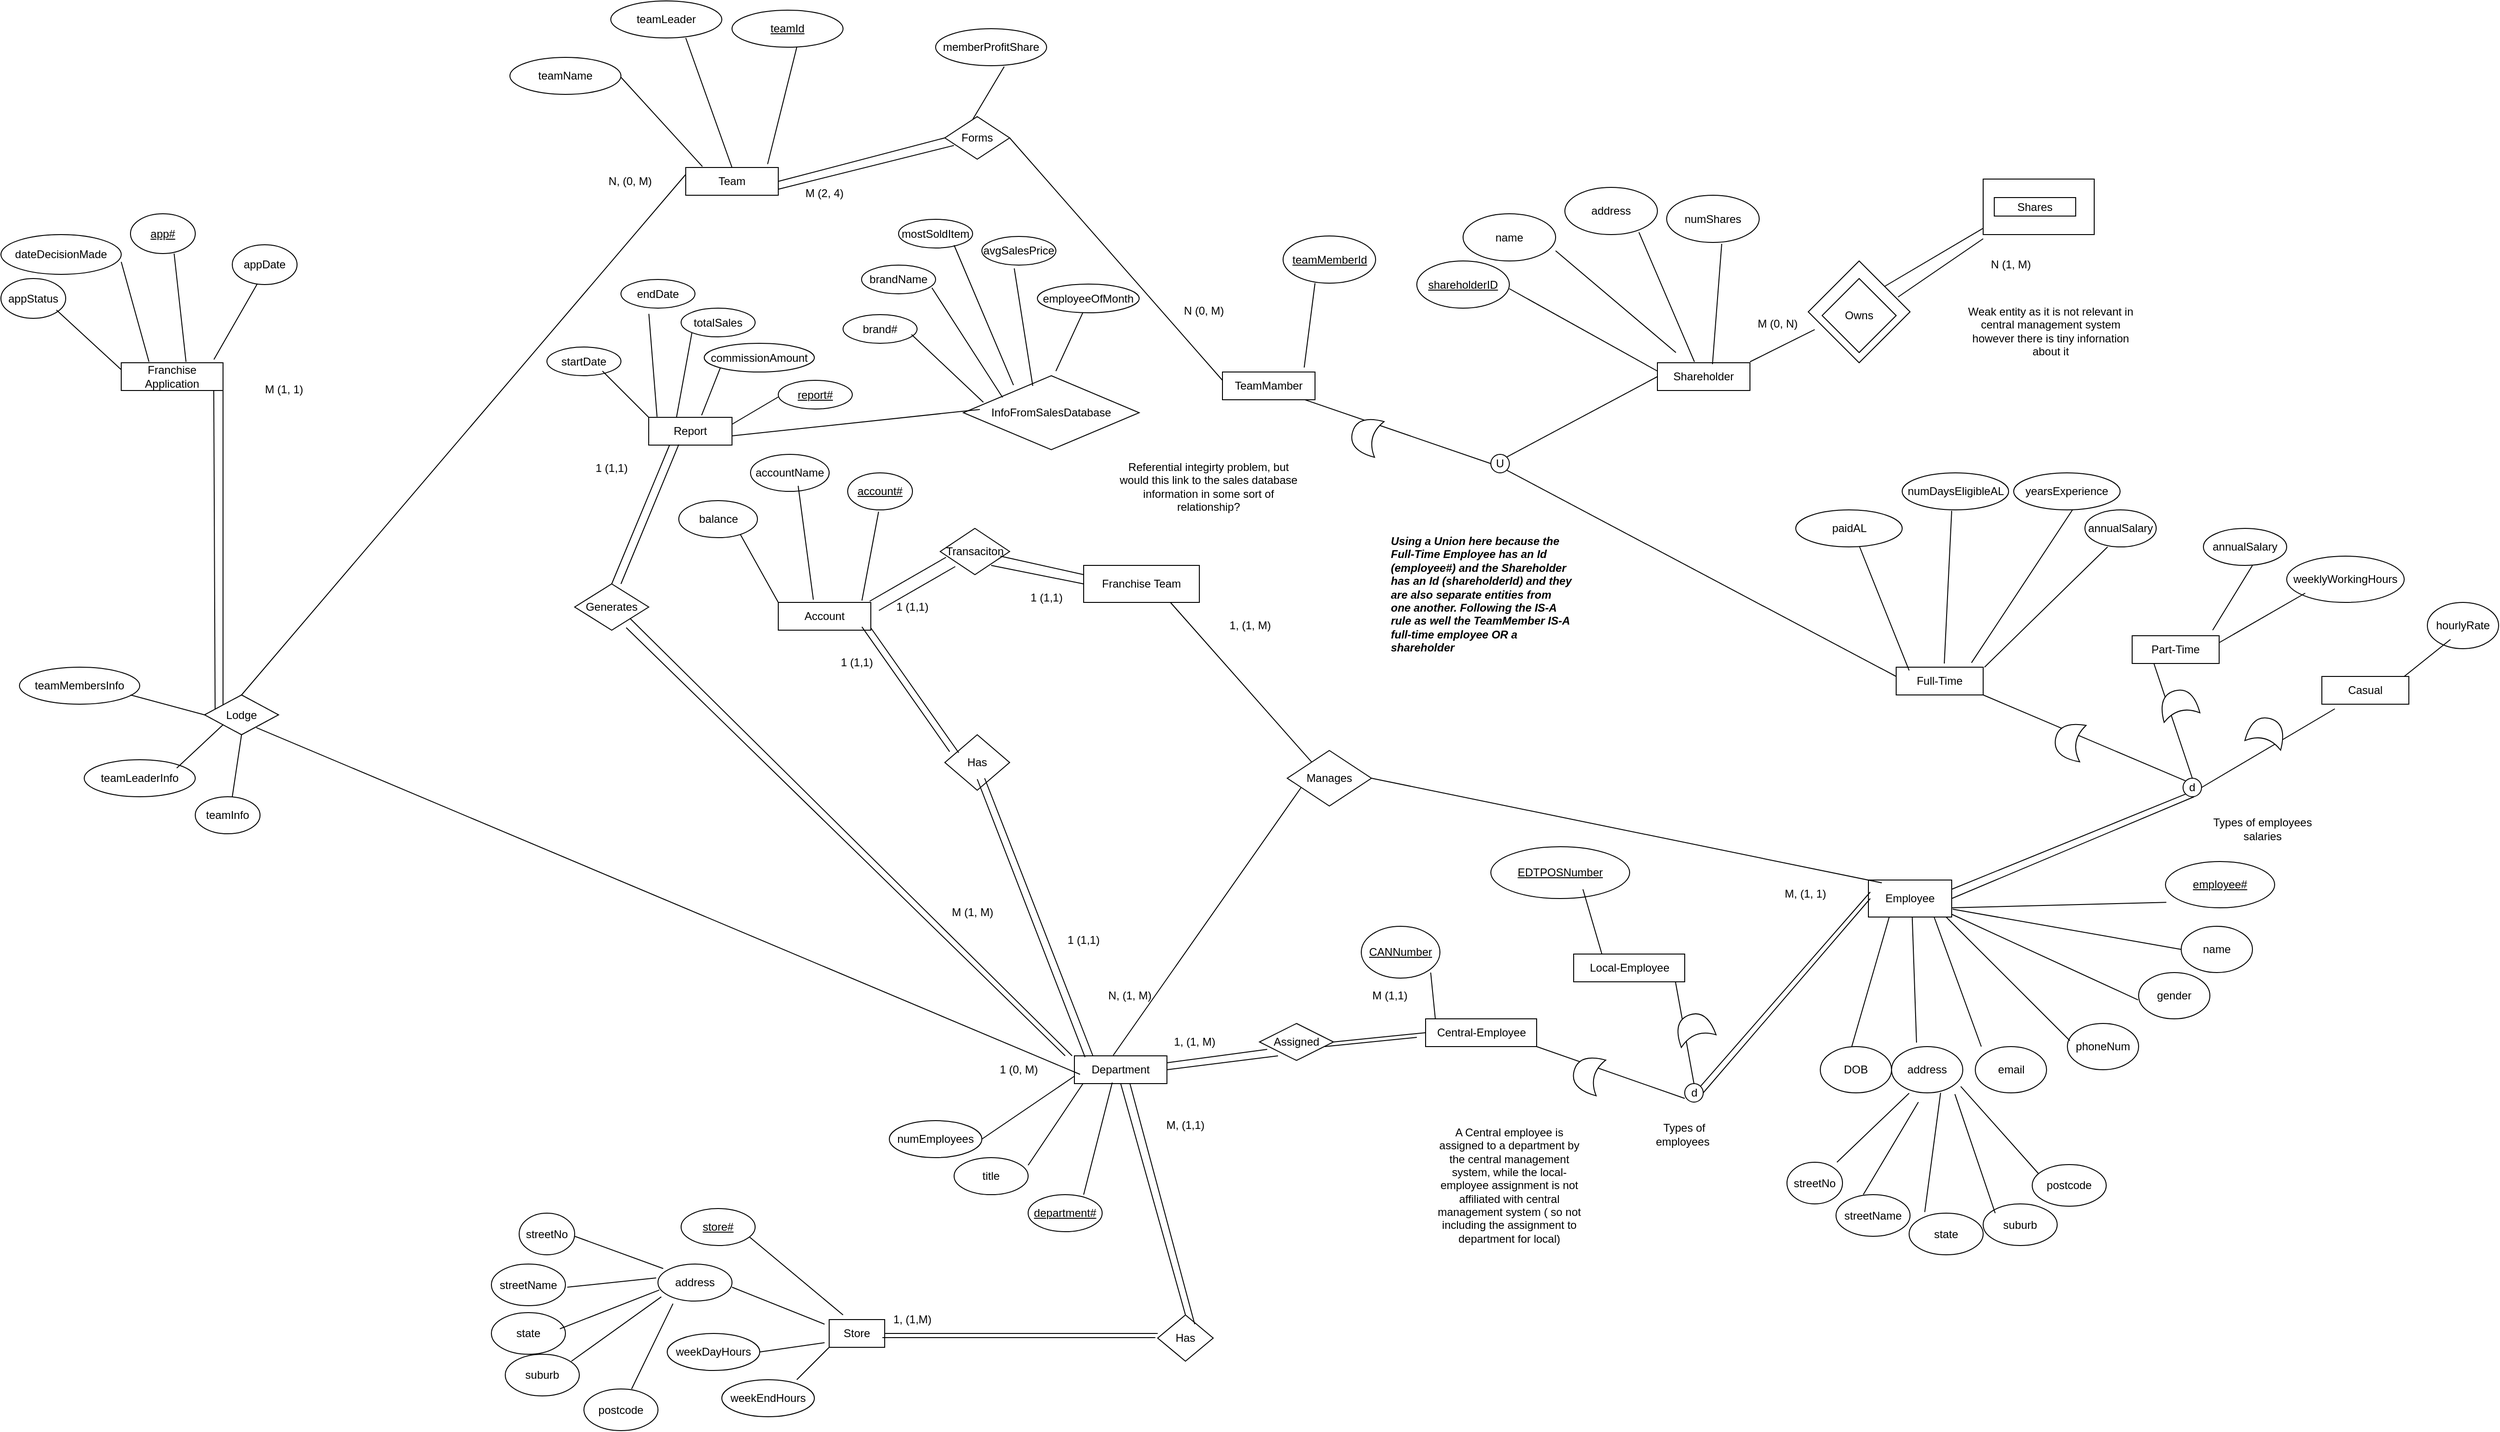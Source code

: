 <mxfile version="22.0.2" type="device">
  <diagram name="Page-1" id="D8S_71CCmmQ5w41Motmc">
    <mxGraphModel dx="3788" dy="2957" grid="1" gridSize="10" guides="1" tooltips="1" connect="1" arrows="1" fold="1" page="1" pageScale="1" pageWidth="827" pageHeight="1169" math="0" shadow="0">
      <root>
        <mxCell id="0" />
        <mxCell id="1" parent="0" />
        <mxCell id="i7feRt-x4juIdEwoz_DF-215" value="" style="rhombus;whiteSpace=wrap;html=1;" vertex="1" parent="1">
          <mxGeometry x="-167" y="-1309" width="110" height="110" as="geometry" />
        </mxCell>
        <mxCell id="i7feRt-x4juIdEwoz_DF-1" value="Employee" style="rounded=0;whiteSpace=wrap;html=1;" vertex="1" parent="1">
          <mxGeometry x="-102" y="-640" width="90" height="40" as="geometry" />
        </mxCell>
        <mxCell id="i7feRt-x4juIdEwoz_DF-2" value="Store" style="rounded=0;whiteSpace=wrap;html=1;" vertex="1" parent="1">
          <mxGeometry x="-1225" y="-165" width="60" height="30" as="geometry" />
        </mxCell>
        <mxCell id="i7feRt-x4juIdEwoz_DF-4" value="1, (1,M)" style="text;html=1;strokeColor=none;fillColor=none;align=center;verticalAlign=middle;whiteSpace=wrap;rounded=0;" vertex="1" parent="1">
          <mxGeometry x="-1165" y="-180" width="60" height="30" as="geometry" />
        </mxCell>
        <mxCell id="i7feRt-x4juIdEwoz_DF-5" value="Department" style="rounded=0;whiteSpace=wrap;html=1;" vertex="1" parent="1">
          <mxGeometry x="-960" y="-450" width="100" height="30" as="geometry" />
        </mxCell>
        <mxCell id="i7feRt-x4juIdEwoz_DF-6" value="Has" style="rhombus;whiteSpace=wrap;html=1;" vertex="1" parent="1">
          <mxGeometry x="-870" y="-170" width="60" height="50" as="geometry" />
        </mxCell>
        <mxCell id="i7feRt-x4juIdEwoz_DF-7" value="M, (1,1)" style="text;html=1;strokeColor=none;fillColor=none;align=center;verticalAlign=middle;whiteSpace=wrap;rounded=0;" vertex="1" parent="1">
          <mxGeometry x="-870" y="-390" width="60" height="30" as="geometry" />
        </mxCell>
        <mxCell id="i7feRt-x4juIdEwoz_DF-8" value="" style="endArrow=none;html=1;rounded=0;exitX=0.5;exitY=1;exitDx=0;exitDy=0;" edge="1" parent="1" source="i7feRt-x4juIdEwoz_DF-5">
          <mxGeometry width="50" height="50" relative="1" as="geometry">
            <mxPoint x="-700" y="-310" as="sourcePoint" />
            <mxPoint x="-840" y="-170" as="targetPoint" />
          </mxGeometry>
        </mxCell>
        <mxCell id="i7feRt-x4juIdEwoz_DF-9" value="" style="endArrow=none;html=1;rounded=0;entryX=1;entryY=0.5;entryDx=0;entryDy=0;" edge="1" parent="1">
          <mxGeometry width="50" height="50" relative="1" as="geometry">
            <mxPoint x="-870" y="-150" as="sourcePoint" />
            <mxPoint x="-1165" y="-150" as="targetPoint" />
          </mxGeometry>
        </mxCell>
        <mxCell id="i7feRt-x4juIdEwoz_DF-19" value="" style="endArrow=none;html=1;rounded=0;exitX=0;exitY=0;exitDx=0;exitDy=0;entryX=1;entryY=1;entryDx=0;entryDy=0;" edge="1" parent="1" target="i7feRt-x4juIdEwoz_DF-20" source="i7feRt-x4juIdEwoz_DF-31">
          <mxGeometry width="50" height="50" relative="1" as="geometry">
            <mxPoint x="460" y="-717" as="sourcePoint" />
            <mxPoint x="558" y="-810" as="targetPoint" />
          </mxGeometry>
        </mxCell>
        <mxCell id="i7feRt-x4juIdEwoz_DF-20" value="Full-Time" style="rounded=0;whiteSpace=wrap;html=1;" vertex="1" parent="1">
          <mxGeometry x="-72" y="-870" width="94" height="30" as="geometry" />
        </mxCell>
        <mxCell id="i7feRt-x4juIdEwoz_DF-21" value="Part-Time" style="rounded=0;whiteSpace=wrap;html=1;" vertex="1" parent="1">
          <mxGeometry x="183" y="-904" width="94" height="30" as="geometry" />
        </mxCell>
        <mxCell id="i7feRt-x4juIdEwoz_DF-22" value="Casual" style="rounded=0;whiteSpace=wrap;html=1;" vertex="1" parent="1">
          <mxGeometry x="388" y="-860" width="94" height="30" as="geometry" />
        </mxCell>
        <mxCell id="i7feRt-x4juIdEwoz_DF-23" value="" style="endArrow=none;html=1;rounded=0;exitX=0.5;exitY=0;exitDx=0;exitDy=0;entryX=0.25;entryY=1;entryDx=0;entryDy=0;" edge="1" parent="1" target="i7feRt-x4juIdEwoz_DF-21" source="i7feRt-x4juIdEwoz_DF-31">
          <mxGeometry width="50" height="50" relative="1" as="geometry">
            <mxPoint x="453" y="-720" as="sourcePoint" />
            <mxPoint x="444.126" y="-860" as="targetPoint" />
          </mxGeometry>
        </mxCell>
        <mxCell id="i7feRt-x4juIdEwoz_DF-24" value="" style="endArrow=none;html=1;rounded=0;entryX=0;entryY=1;entryDx=0;entryDy=0;exitX=1;exitY=0.5;exitDx=0;exitDy=0;" edge="1" parent="1" source="i7feRt-x4juIdEwoz_DF-31">
          <mxGeometry width="50" height="50" relative="1" as="geometry">
            <mxPoint x="269.071" y="-742.071" as="sourcePoint" />
            <mxPoint x="402" y="-825" as="targetPoint" />
          </mxGeometry>
        </mxCell>
        <mxCell id="i7feRt-x4juIdEwoz_DF-31" value="d" style="ellipse;whiteSpace=wrap;html=1;aspect=fixed;" vertex="1" parent="1">
          <mxGeometry x="238" y="-750" width="20" height="20" as="geometry" />
        </mxCell>
        <mxCell id="i7feRt-x4juIdEwoz_DF-32" value="Types of employees salaries" style="text;html=1;strokeColor=none;fillColor=none;align=center;verticalAlign=middle;whiteSpace=wrap;rounded=0;" vertex="1" parent="1">
          <mxGeometry x="248" y="-710" width="152" height="30" as="geometry" />
        </mxCell>
        <mxCell id="i7feRt-x4juIdEwoz_DF-33" value="" style="endArrow=none;html=1;rounded=0;entryX=0;entryY=1;entryDx=0;entryDy=0;exitX=1;exitY=0.25;exitDx=0;exitDy=0;" edge="1" parent="1" source="i7feRt-x4juIdEwoz_DF-1" target="i7feRt-x4juIdEwoz_DF-31">
          <mxGeometry width="50" height="50" relative="1" as="geometry">
            <mxPoint x="-82" y="-640" as="sourcePoint" />
            <mxPoint x="357" y="-660" as="targetPoint" />
          </mxGeometry>
        </mxCell>
        <mxCell id="i7feRt-x4juIdEwoz_DF-34" value="" style="endArrow=none;html=1;rounded=0;exitX=1;exitY=0.5;exitDx=0;exitDy=0;" edge="1" parent="1" source="i7feRt-x4juIdEwoz_DF-1">
          <mxGeometry width="50" height="50" relative="1" as="geometry">
            <mxPoint x="-92" y="-640" as="sourcePoint" />
            <mxPoint x="250" y="-730" as="targetPoint" />
          </mxGeometry>
        </mxCell>
        <mxCell id="i7feRt-x4juIdEwoz_DF-35" value="" style="shape=xor;whiteSpace=wrap;html=1;rotation=-170;" vertex="1" parent="1">
          <mxGeometry x="100" y="-810" width="30" height="40" as="geometry" />
        </mxCell>
        <mxCell id="i7feRt-x4juIdEwoz_DF-38" value="" style="shape=xor;whiteSpace=wrap;html=1;rotation=-105;" vertex="1" parent="1">
          <mxGeometry x="218" y="-850" width="30" height="40" as="geometry" />
        </mxCell>
        <mxCell id="i7feRt-x4juIdEwoz_DF-41" value="" style="shape=xor;whiteSpace=wrap;html=1;rotation=-75;" vertex="1" parent="1">
          <mxGeometry x="313" y="-820" width="30" height="40" as="geometry" />
        </mxCell>
        <mxCell id="i7feRt-x4juIdEwoz_DF-50" value="Central-Employee" style="rounded=0;whiteSpace=wrap;html=1;" vertex="1" parent="1">
          <mxGeometry x="-580.5" y="-490" width="120" height="30" as="geometry" />
        </mxCell>
        <mxCell id="i7feRt-x4juIdEwoz_DF-51" value="Local-Employee" style="rounded=0;whiteSpace=wrap;html=1;" vertex="1" parent="1">
          <mxGeometry x="-420.5" y="-560" width="120" height="30" as="geometry" />
        </mxCell>
        <mxCell id="i7feRt-x4juIdEwoz_DF-52" value="d" style="ellipse;whiteSpace=wrap;html=1;aspect=fixed;" vertex="1" parent="1">
          <mxGeometry x="-300.5" y="-420" width="20" height="20" as="geometry" />
        </mxCell>
        <mxCell id="i7feRt-x4juIdEwoz_DF-53" value="" style="endArrow=none;html=1;rounded=0;entryX=1;entryY=0;entryDx=0;entryDy=0;" edge="1" parent="1" target="i7feRt-x4juIdEwoz_DF-52">
          <mxGeometry width="50" height="50" relative="1" as="geometry">
            <mxPoint x="-100" y="-627" as="sourcePoint" />
            <mxPoint x="-180" y="-750" as="targetPoint" />
          </mxGeometry>
        </mxCell>
        <mxCell id="i7feRt-x4juIdEwoz_DF-54" value="" style="endArrow=none;html=1;rounded=0;entryX=1;entryY=0.5;entryDx=0;entryDy=0;" edge="1" parent="1" target="i7feRt-x4juIdEwoz_DF-52">
          <mxGeometry width="50" height="50" relative="1" as="geometry">
            <mxPoint x="-100" y="-620" as="sourcePoint" />
            <mxPoint x="-183.5" y="-740" as="targetPoint" />
          </mxGeometry>
        </mxCell>
        <mxCell id="i7feRt-x4juIdEwoz_DF-55" value="" style="endArrow=none;html=1;rounded=0;exitX=0.5;exitY=0;exitDx=0;exitDy=0;" edge="1" parent="1" source="i7feRt-x4juIdEwoz_DF-52">
          <mxGeometry width="50" height="50" relative="1" as="geometry">
            <mxPoint x="-360.5" y="-480" as="sourcePoint" />
            <mxPoint x="-310.5" y="-530" as="targetPoint" />
          </mxGeometry>
        </mxCell>
        <mxCell id="i7feRt-x4juIdEwoz_DF-56" value="" style="endArrow=none;html=1;rounded=0;exitX=0.5;exitY=0;exitDx=0;exitDy=0;entryX=1;entryY=1;entryDx=0;entryDy=0;" edge="1" parent="1" target="i7feRt-x4juIdEwoz_DF-50">
          <mxGeometry width="50" height="50" relative="1" as="geometry">
            <mxPoint x="-300.5" y="-404" as="sourcePoint" />
            <mxPoint x="-320.5" y="-514" as="targetPoint" />
          </mxGeometry>
        </mxCell>
        <mxCell id="i7feRt-x4juIdEwoz_DF-57" value="Shareholder" style="rounded=0;whiteSpace=wrap;html=1;" vertex="1" parent="1">
          <mxGeometry x="-330" y="-1199" width="100" height="30" as="geometry" />
        </mxCell>
        <mxCell id="i7feRt-x4juIdEwoz_DF-59" value="Team" style="rounded=0;whiteSpace=wrap;html=1;" vertex="1" parent="1">
          <mxGeometry x="-1380" y="-1410" width="100" height="30" as="geometry" />
        </mxCell>
        <mxCell id="i7feRt-x4juIdEwoz_DF-62" value="U" style="ellipse;whiteSpace=wrap;html=1;aspect=fixed;" vertex="1" parent="1">
          <mxGeometry x="-510" y="-1100" width="20" height="20" as="geometry" />
        </mxCell>
        <mxCell id="i7feRt-x4juIdEwoz_DF-63" value="" style="endArrow=none;html=1;rounded=0;exitX=0.5;exitY=0;exitDx=0;exitDy=0;entryX=1;entryY=1;entryDx=0;entryDy=0;" edge="1" parent="1" target="i7feRt-x4juIdEwoz_DF-62">
          <mxGeometry width="50" height="50" relative="1" as="geometry">
            <mxPoint x="-72" y="-860" as="sourcePoint" />
            <mxPoint x="-92" y="-970" as="targetPoint" />
          </mxGeometry>
        </mxCell>
        <mxCell id="i7feRt-x4juIdEwoz_DF-64" value="" style="endArrow=none;html=1;rounded=0;exitX=0;exitY=0.5;exitDx=0;exitDy=0;entryX=1;entryY=0;entryDx=0;entryDy=0;" edge="1" parent="1" source="i7feRt-x4juIdEwoz_DF-57" target="i7feRt-x4juIdEwoz_DF-62">
          <mxGeometry width="50" height="50" relative="1" as="geometry">
            <mxPoint x="-62" y="-850" as="sourcePoint" />
            <mxPoint x="-483" y="-1073" as="targetPoint" />
          </mxGeometry>
        </mxCell>
        <mxCell id="i7feRt-x4juIdEwoz_DF-65" value="" style="endArrow=none;html=1;rounded=0;exitX=0;exitY=0.5;exitDx=0;exitDy=0;entryX=1;entryY=0;entryDx=0;entryDy=0;" edge="1" parent="1" source="i7feRt-x4juIdEwoz_DF-62">
          <mxGeometry width="50" height="50" relative="1" as="geometry">
            <mxPoint x="-577" y="-1256" as="sourcePoint" />
            <mxPoint x="-740" y="-1169" as="targetPoint" />
          </mxGeometry>
        </mxCell>
        <mxCell id="i7feRt-x4juIdEwoz_DF-66" value="" style="shape=xor;whiteSpace=wrap;html=1;rotation=-110;" vertex="1" parent="1">
          <mxGeometry x="-305.5" y="-500" width="30" height="40" as="geometry" />
        </mxCell>
        <mxCell id="i7feRt-x4juIdEwoz_DF-67" value="" style="shape=xor;whiteSpace=wrap;html=1;rotation=-165;" vertex="1" parent="1">
          <mxGeometry x="-420.5" y="-450" width="30" height="40" as="geometry" />
        </mxCell>
        <mxCell id="i7feRt-x4juIdEwoz_DF-68" value="" style="shape=xor;whiteSpace=wrap;html=1;rotation=-165;" vertex="1" parent="1">
          <mxGeometry x="-660" y="-1140" width="30" height="40" as="geometry" />
        </mxCell>
        <mxCell id="i7feRt-x4juIdEwoz_DF-69" value="&lt;b&gt;&lt;i&gt;Using a Union here because the Full-Time Employee has an Id (employee#) and the Shareholder has an Id (shareholderId) and they are also separate entities from one another. Following the IS-A rule as well the TeamMember IS-A full-time employee OR a shareholder&lt;/i&gt;&lt;/b&gt;" style="text;html=1;strokeColor=none;fillColor=none;align=left;verticalAlign=top;whiteSpace=wrap;rounded=0;" vertex="1" parent="1">
          <mxGeometry x="-620.5" y="-1020" width="200" height="135" as="geometry" />
        </mxCell>
        <mxCell id="i7feRt-x4juIdEwoz_DF-71" value="TeamMamber" style="rounded=0;whiteSpace=wrap;html=1;" vertex="1" parent="1">
          <mxGeometry x="-800" y="-1189" width="100" height="30" as="geometry" />
        </mxCell>
        <mxCell id="i7feRt-x4juIdEwoz_DF-72" value="Forms" style="rhombus;whiteSpace=wrap;html=1;" vertex="1" parent="1">
          <mxGeometry x="-1100" y="-1465" width="70" height="46" as="geometry" />
        </mxCell>
        <mxCell id="i7feRt-x4juIdEwoz_DF-73" value="" style="endArrow=none;html=1;rounded=0;exitX=1;exitY=0.5;exitDx=0;exitDy=0;" edge="1" parent="1" source="i7feRt-x4juIdEwoz_DF-72">
          <mxGeometry width="50" height="50" relative="1" as="geometry">
            <mxPoint x="-850" y="-1130" as="sourcePoint" />
            <mxPoint x="-800" y="-1180" as="targetPoint" />
          </mxGeometry>
        </mxCell>
        <mxCell id="i7feRt-x4juIdEwoz_DF-74" value="" style="endArrow=none;html=1;rounded=0;exitX=1;exitY=0.5;exitDx=0;exitDy=0;" edge="1" parent="1" source="i7feRt-x4juIdEwoz_DF-59">
          <mxGeometry width="50" height="50" relative="1" as="geometry">
            <mxPoint x="-1255" y="-1375" as="sourcePoint" />
            <mxPoint x="-1100" y="-1442" as="targetPoint" />
          </mxGeometry>
        </mxCell>
        <mxCell id="i7feRt-x4juIdEwoz_DF-75" value="Lodge" style="rhombus;whiteSpace=wrap;html=1;" vertex="1" parent="1">
          <mxGeometry x="-1900" y="-840" width="80" height="43" as="geometry" />
        </mxCell>
        <mxCell id="i7feRt-x4juIdEwoz_DF-76" value="" style="endArrow=none;html=1;rounded=0;entryX=0.5;entryY=0;entryDx=0;entryDy=0;exitX=0;exitY=0.25;exitDx=0;exitDy=0;" edge="1" parent="1" source="i7feRt-x4juIdEwoz_DF-59" target="i7feRt-x4juIdEwoz_DF-75">
          <mxGeometry width="50" height="50" relative="1" as="geometry">
            <mxPoint x="-1350" y="-1220" as="sourcePoint" />
            <mxPoint x="-1170" y="-1266" as="targetPoint" />
          </mxGeometry>
        </mxCell>
        <mxCell id="i7feRt-x4juIdEwoz_DF-78" value="" style="endArrow=none;html=1;rounded=0;exitX=0;exitY=0.75;exitDx=0;exitDy=0;entryX=1;entryY=0.5;entryDx=0;entryDy=0;" edge="1" parent="1" target="i7feRt-x4juIdEwoz_DF-91">
          <mxGeometry width="50" height="50" relative="1" as="geometry">
            <mxPoint x="-580.5" y="-475" as="sourcePoint" />
            <mxPoint x="-630.5" y="-395" as="targetPoint" />
          </mxGeometry>
        </mxCell>
        <mxCell id="i7feRt-x4juIdEwoz_DF-80" value="Franchise Application" style="rounded=0;whiteSpace=wrap;html=1;" vertex="1" parent="1">
          <mxGeometry x="-1990" y="-1199" width="110" height="30" as="geometry" />
        </mxCell>
        <mxCell id="i7feRt-x4juIdEwoz_DF-81" value="" style="endArrow=none;html=1;rounded=0;entryX=0;entryY=0;entryDx=0;entryDy=0;exitX=1;exitY=1;exitDx=0;exitDy=0;" edge="1" parent="1" source="i7feRt-x4juIdEwoz_DF-80" target="i7feRt-x4juIdEwoz_DF-75">
          <mxGeometry width="50" height="50" relative="1" as="geometry">
            <mxPoint x="-1240" y="-1230" as="sourcePoint" />
            <mxPoint x="-1390" y="-930" as="targetPoint" />
          </mxGeometry>
        </mxCell>
        <mxCell id="i7feRt-x4juIdEwoz_DF-90" value="M (1,1)" style="text;html=1;strokeColor=none;fillColor=none;align=center;verticalAlign=middle;whiteSpace=wrap;rounded=0;" vertex="1" parent="1">
          <mxGeometry x="-639" y="-530" width="40" height="30" as="geometry" />
        </mxCell>
        <mxCell id="i7feRt-x4juIdEwoz_DF-91" value="Assigned" style="rhombus;whiteSpace=wrap;html=1;" vertex="1" parent="1">
          <mxGeometry x="-760" y="-485" width="80" height="40" as="geometry" />
        </mxCell>
        <mxCell id="i7feRt-x4juIdEwoz_DF-92" value="" style="endArrow=none;html=1;rounded=0;entryX=1;entryY=0.25;entryDx=0;entryDy=0;exitX=0.104;exitY=0.701;exitDx=0;exitDy=0;exitPerimeter=0;" edge="1" parent="1" source="i7feRt-x4juIdEwoz_DF-91" target="i7feRt-x4juIdEwoz_DF-5">
          <mxGeometry width="50" height="50" relative="1" as="geometry">
            <mxPoint x="-360" y="-490" as="sourcePoint" />
            <mxPoint x="-560" y="-380" as="targetPoint" />
          </mxGeometry>
        </mxCell>
        <mxCell id="i7feRt-x4juIdEwoz_DF-97" value="Franchise Team" style="rounded=0;whiteSpace=wrap;html=1;" vertex="1" parent="1">
          <mxGeometry x="-950" y="-980" width="125" height="40" as="geometry" />
        </mxCell>
        <mxCell id="i7feRt-x4juIdEwoz_DF-103" value="1, (1, M)" style="text;html=1;strokeColor=none;fillColor=none;align=center;verticalAlign=middle;whiteSpace=wrap;rounded=0;" vertex="1" parent="1">
          <mxGeometry x="-800" y="-930" width="60" height="30" as="geometry" />
        </mxCell>
        <mxCell id="i7feRt-x4juIdEwoz_DF-105" value="Account" style="rounded=0;whiteSpace=wrap;html=1;" vertex="1" parent="1">
          <mxGeometry x="-1280" y="-940" width="100" height="30" as="geometry" />
        </mxCell>
        <mxCell id="i7feRt-x4juIdEwoz_DF-107" value="Report" style="rounded=0;whiteSpace=wrap;html=1;" vertex="1" parent="1">
          <mxGeometry x="-1420" y="-1140" width="90" height="30" as="geometry" />
        </mxCell>
        <mxCell id="i7feRt-x4juIdEwoz_DF-109" value="" style="endArrow=none;html=1;rounded=0;exitX=0.5;exitY=1;exitDx=0;exitDy=0;" edge="1" parent="1">
          <mxGeometry width="50" height="50" relative="1" as="geometry">
            <mxPoint x="-900" y="-420" as="sourcePoint" />
            <mxPoint x="-830" y="-160" as="targetPoint" />
          </mxGeometry>
        </mxCell>
        <mxCell id="i7feRt-x4juIdEwoz_DF-110" value="" style="endArrow=none;html=1;rounded=0;entryX=1;entryY=0.5;entryDx=0;entryDy=0;" edge="1" parent="1">
          <mxGeometry width="50" height="50" relative="1" as="geometry">
            <mxPoint x="-872.5" y="-145.53" as="sourcePoint" />
            <mxPoint x="-1167.5" y="-145.53" as="targetPoint" />
          </mxGeometry>
        </mxCell>
        <mxCell id="i7feRt-x4juIdEwoz_DF-111" value="Manages" style="rhombus;whiteSpace=wrap;html=1;" vertex="1" parent="1">
          <mxGeometry x="-730" y="-780" width="91" height="60" as="geometry" />
        </mxCell>
        <mxCell id="i7feRt-x4juIdEwoz_DF-112" value="" style="endArrow=none;html=1;rounded=0;exitX=0.75;exitY=1;exitDx=0;exitDy=0;" edge="1" parent="1" source="i7feRt-x4juIdEwoz_DF-97">
          <mxGeometry width="50" height="50" relative="1" as="geometry">
            <mxPoint x="-837.5" y="-890" as="sourcePoint" />
            <mxPoint x="-703.555" y="-767.436" as="targetPoint" />
          </mxGeometry>
        </mxCell>
        <mxCell id="i7feRt-x4juIdEwoz_DF-114" value="" style="endArrow=none;html=1;rounded=0;exitX=1;exitY=0.5;exitDx=0;exitDy=0;entryX=0.161;entryY=0.076;entryDx=0;entryDy=0;entryPerimeter=0;" edge="1" parent="1" source="i7feRt-x4juIdEwoz_DF-111" target="i7feRt-x4juIdEwoz_DF-1">
          <mxGeometry width="50" height="50" relative="1" as="geometry">
            <mxPoint x="-604.5" y="-978" as="sourcePoint" />
            <mxPoint x="-445.5" y="-1040" as="targetPoint" />
          </mxGeometry>
        </mxCell>
        <mxCell id="i7feRt-x4juIdEwoz_DF-115" value="1, (1, M)" style="text;html=1;strokeColor=none;fillColor=none;align=center;verticalAlign=middle;whiteSpace=wrap;rounded=0;" vertex="1" parent="1">
          <mxGeometry x="-860" y="-480" width="60" height="30" as="geometry" />
        </mxCell>
        <mxCell id="i7feRt-x4juIdEwoz_DF-118" value="M (2, 4)" style="text;html=1;strokeColor=none;fillColor=none;align=center;verticalAlign=middle;whiteSpace=wrap;rounded=0;" vertex="1" parent="1">
          <mxGeometry x="-1260" y="-1397.5" width="60" height="30" as="geometry" />
        </mxCell>
        <mxCell id="i7feRt-x4juIdEwoz_DF-119" value="N (0, M)" style="text;html=1;strokeColor=none;fillColor=none;align=center;verticalAlign=middle;whiteSpace=wrap;rounded=0;" vertex="1" parent="1">
          <mxGeometry x="-850" y="-1270" width="60" height="30" as="geometry" />
        </mxCell>
        <mxCell id="i7feRt-x4juIdEwoz_DF-121" value="" style="endArrow=none;html=1;rounded=0;exitX=1;exitY=0.5;exitDx=0;exitDy=0;entryX=0.141;entryY=0.678;entryDx=0;entryDy=0;entryPerimeter=0;" edge="1" parent="1" target="i7feRt-x4juIdEwoz_DF-72">
          <mxGeometry width="50" height="50" relative="1" as="geometry">
            <mxPoint x="-1280" y="-1386.5" as="sourcePoint" />
            <mxPoint x="-1100" y="-1433.5" as="targetPoint" />
          </mxGeometry>
        </mxCell>
        <mxCell id="i7feRt-x4juIdEwoz_DF-122" value="N, (0, M)" style="text;html=1;strokeColor=none;fillColor=none;align=center;verticalAlign=middle;whiteSpace=wrap;rounded=0;" vertex="1" parent="1">
          <mxGeometry x="-1470" y="-1410" width="60" height="30" as="geometry" />
        </mxCell>
        <mxCell id="i7feRt-x4juIdEwoz_DF-124" value="M (1, 1)" style="text;html=1;strokeColor=none;fillColor=none;align=center;verticalAlign=middle;whiteSpace=wrap;rounded=0;" vertex="1" parent="1">
          <mxGeometry x="-1844" y="-1185" width="60" height="30" as="geometry" />
        </mxCell>
        <mxCell id="i7feRt-x4juIdEwoz_DF-125" value="" style="endArrow=none;html=1;rounded=0;exitX=0.143;exitY=0.365;exitDx=0;exitDy=0;entryX=0.75;entryY=1;entryDx=0;entryDy=0;exitPerimeter=0;" edge="1" parent="1" source="i7feRt-x4juIdEwoz_DF-75">
          <mxGeometry width="50" height="50" relative="1" as="geometry">
            <mxPoint x="-1772.5" y="-925.5" as="sourcePoint" />
            <mxPoint x="-1890" y="-1169" as="targetPoint" />
          </mxGeometry>
        </mxCell>
        <mxCell id="i7feRt-x4juIdEwoz_DF-127" value="1 (0, M)" style="text;html=1;strokeColor=none;fillColor=none;align=center;verticalAlign=middle;whiteSpace=wrap;rounded=0;" vertex="1" parent="1">
          <mxGeometry x="-1050" y="-450" width="60" height="30" as="geometry" />
        </mxCell>
        <mxCell id="i7feRt-x4juIdEwoz_DF-135" value="" style="endArrow=none;html=1;rounded=0;exitX=0;exitY=1;exitDx=0;exitDy=0;entryX=0.624;entryY=1.054;entryDx=0;entryDy=0;entryPerimeter=0;" edge="1" parent="1">
          <mxGeometry width="50" height="50" relative="1" as="geometry">
            <mxPoint x="-953.92" y="-430" as="sourcePoint" />
            <mxPoint x="-1844" y="-804.678" as="targetPoint" />
          </mxGeometry>
        </mxCell>
        <mxCell id="i7feRt-x4juIdEwoz_DF-139" value="A Central employee is assigned to a department by the central management system, while the local-employee assignment is not affiliated with central management system ( so not including the assignment to department for local)" style="text;html=1;strokeColor=none;fillColor=none;align=center;verticalAlign=middle;whiteSpace=wrap;rounded=0;" vertex="1" parent="1">
          <mxGeometry x="-575" y="-380" width="170" height="140" as="geometry" />
        </mxCell>
        <mxCell id="i7feRt-x4juIdEwoz_DF-143" value="M, (1, 1)" style="text;html=1;strokeColor=none;fillColor=none;align=center;verticalAlign=middle;whiteSpace=wrap;rounded=0;" vertex="1" parent="1">
          <mxGeometry x="-200" y="-640" width="60" height="30" as="geometry" />
        </mxCell>
        <mxCell id="i7feRt-x4juIdEwoz_DF-146" value="" style="endArrow=none;html=1;rounded=0;entryX=0;entryY=1;entryDx=0;entryDy=0;exitX=0.42;exitY=-0.021;exitDx=0;exitDy=0;exitPerimeter=0;" edge="1" parent="1" source="i7feRt-x4juIdEwoz_DF-5">
          <mxGeometry width="50" height="50" relative="1" as="geometry">
            <mxPoint x="-890" y="-620" as="sourcePoint" />
            <mxPoint x="-715" y="-740" as="targetPoint" />
          </mxGeometry>
        </mxCell>
        <mxCell id="i7feRt-x4juIdEwoz_DF-147" value="N, (1, M)" style="text;html=1;strokeColor=none;fillColor=none;align=center;verticalAlign=middle;whiteSpace=wrap;rounded=0;" vertex="1" parent="1">
          <mxGeometry x="-930" y="-530" width="60" height="30" as="geometry" />
        </mxCell>
        <mxCell id="i7feRt-x4juIdEwoz_DF-161" value="Has" style="rhombus;whiteSpace=wrap;html=1;" vertex="1" parent="1">
          <mxGeometry x="-1100" y="-797" width="70" height="60" as="geometry" />
        </mxCell>
        <mxCell id="i7feRt-x4juIdEwoz_DF-162" value="" style="endArrow=none;html=1;rounded=0;entryX=0.696;entryY=0.945;entryDx=0;entryDy=0;entryPerimeter=0;" edge="1" parent="1" target="i7feRt-x4juIdEwoz_DF-181">
          <mxGeometry width="50" height="50" relative="1" as="geometry">
            <mxPoint x="-970" y="-450" as="sourcePoint" />
            <mxPoint x="-1190" y="-680" as="targetPoint" />
          </mxGeometry>
        </mxCell>
        <mxCell id="i7feRt-x4juIdEwoz_DF-164" value="1 (1,1)" style="text;html=1;strokeColor=none;fillColor=none;align=center;verticalAlign=middle;whiteSpace=wrap;rounded=0;" vertex="1" parent="1">
          <mxGeometry x="-980" y="-590" width="60" height="30" as="geometry" />
        </mxCell>
        <mxCell id="i7feRt-x4juIdEwoz_DF-165" value="" style="endArrow=none;html=1;rounded=0;entryX=0.904;entryY=0.882;entryDx=0;entryDy=0;entryPerimeter=0;exitX=0.074;exitY=0.305;exitDx=0;exitDy=0;exitPerimeter=0;" edge="1" parent="1" source="i7feRt-x4juIdEwoz_DF-161" target="i7feRt-x4juIdEwoz_DF-105">
          <mxGeometry width="50" height="50" relative="1" as="geometry">
            <mxPoint x="-960" y="-800" as="sourcePoint" />
            <mxPoint x="-1180" y="-1030" as="targetPoint" />
          </mxGeometry>
        </mxCell>
        <mxCell id="i7feRt-x4juIdEwoz_DF-166" value="1 (1,1)" style="text;html=1;strokeColor=none;fillColor=none;align=center;verticalAlign=middle;whiteSpace=wrap;rounded=0;" vertex="1" parent="1">
          <mxGeometry x="-1225" y="-890" width="60" height="30" as="geometry" />
        </mxCell>
        <mxCell id="i7feRt-x4juIdEwoz_DF-169" value="" style="endArrow=none;html=1;rounded=0;entryX=1;entryY=1;entryDx=0;entryDy=0;" edge="1" parent="1" target="i7feRt-x4juIdEwoz_DF-181">
          <mxGeometry width="50" height="50" relative="1" as="geometry">
            <mxPoint x="-962.5" y="-450" as="sourcePoint" />
            <mxPoint x="-1182.5" y="-680" as="targetPoint" />
          </mxGeometry>
        </mxCell>
        <mxCell id="i7feRt-x4juIdEwoz_DF-181" value="Generates" style="rhombus;whiteSpace=wrap;html=1;" vertex="1" parent="1">
          <mxGeometry x="-1500" y="-960" width="80" height="50" as="geometry" />
        </mxCell>
        <mxCell id="i7feRt-x4juIdEwoz_DF-183" value="" style="endArrow=none;html=1;rounded=0;exitX=0.5;exitY=0;exitDx=0;exitDy=0;entryX=0.25;entryY=1;entryDx=0;entryDy=0;" edge="1" parent="1" source="i7feRt-x4juIdEwoz_DF-181" target="i7feRt-x4juIdEwoz_DF-107">
          <mxGeometry width="50" height="50" relative="1" as="geometry">
            <mxPoint x="-1184.52" y="-960.0" as="sourcePoint" />
            <mxPoint x="-1225.48" y="-1139.1" as="targetPoint" />
          </mxGeometry>
        </mxCell>
        <mxCell id="i7feRt-x4juIdEwoz_DF-184" value="M (1, M)" style="text;html=1;strokeColor=none;fillColor=none;align=center;verticalAlign=middle;whiteSpace=wrap;rounded=0;" vertex="1" parent="1">
          <mxGeometry x="-1100" y="-620" width="60" height="30" as="geometry" />
        </mxCell>
        <mxCell id="i7feRt-x4juIdEwoz_DF-186" value="1 (1,1)" style="text;html=1;strokeColor=none;fillColor=none;align=center;verticalAlign=middle;whiteSpace=wrap;rounded=0;" vertex="1" parent="1">
          <mxGeometry x="-1490" y="-1100" width="60" height="30" as="geometry" />
        </mxCell>
        <mxCell id="i7feRt-x4juIdEwoz_DF-187" value="" style="endArrow=none;html=1;rounded=0;entryX=0.361;entryY=0.979;entryDx=0;entryDy=0;entryPerimeter=0;" edge="1" parent="1" target="i7feRt-x4juIdEwoz_DF-107">
          <mxGeometry width="50" height="50" relative="1" as="geometry">
            <mxPoint x="-1450" y="-960" as="sourcePoint" />
            <mxPoint x="-1215.5" y="-1140" as="targetPoint" />
          </mxGeometry>
        </mxCell>
        <mxCell id="i7feRt-x4juIdEwoz_DF-193" value="InfoFromSalesDatabase" style="rhombus;whiteSpace=wrap;html=1;" vertex="1" parent="1">
          <mxGeometry x="-1080" y="-1185" width="190" height="80" as="geometry" />
        </mxCell>
        <mxCell id="i7feRt-x4juIdEwoz_DF-194" value="Referential integirty problem, but would this link to the sales database information in some sort of relationship?" style="text;html=1;strokeColor=none;fillColor=none;align=center;verticalAlign=middle;whiteSpace=wrap;rounded=0;" vertex="1" parent="1">
          <mxGeometry x="-920" y="-1080" width="210" height="30" as="geometry" />
        </mxCell>
        <mxCell id="i7feRt-x4juIdEwoz_DF-195" value="" style="endArrow=none;html=1;rounded=0;entryX=0.094;entryY=0.456;entryDx=0;entryDy=0;entryPerimeter=0;" edge="1" parent="1" target="i7feRt-x4juIdEwoz_DF-193">
          <mxGeometry width="50" height="50" relative="1" as="geometry">
            <mxPoint x="-1330" y="-1120" as="sourcePoint" />
            <mxPoint x="-1280" y="-1170" as="targetPoint" />
          </mxGeometry>
        </mxCell>
        <mxCell id="i7feRt-x4juIdEwoz_DF-198" value="" style="endArrow=none;html=1;rounded=0;entryX=0.904;entryY=0.882;entryDx=0;entryDy=0;entryPerimeter=0;exitX=0.115;exitY=0.049;exitDx=0;exitDy=0;exitPerimeter=0;" edge="1" parent="1" source="i7feRt-x4juIdEwoz_DF-5">
          <mxGeometry width="50" height="50" relative="1" as="geometry">
            <mxPoint x="-1050" y="-584" as="sourcePoint" />
            <mxPoint x="-1065" y="-749" as="targetPoint" />
          </mxGeometry>
        </mxCell>
        <mxCell id="i7feRt-x4juIdEwoz_DF-199" value="" style="endArrow=none;html=1;rounded=0;entryX=0.904;entryY=0.882;entryDx=0;entryDy=0;entryPerimeter=0;exitX=0.115;exitY=0.049;exitDx=0;exitDy=0;exitPerimeter=0;" edge="1" parent="1">
          <mxGeometry width="50" height="50" relative="1" as="geometry">
            <mxPoint x="-940" y="-450" as="sourcePoint" />
            <mxPoint x="-1057" y="-750" as="targetPoint" />
          </mxGeometry>
        </mxCell>
        <mxCell id="i7feRt-x4juIdEwoz_DF-202" value="1 (1,1)" style="text;html=1;strokeColor=none;fillColor=none;align=center;verticalAlign=middle;whiteSpace=wrap;rounded=0;" vertex="1" parent="1">
          <mxGeometry x="-1020" y="-960" width="60" height="30" as="geometry" />
        </mxCell>
        <mxCell id="i7feRt-x4juIdEwoz_DF-203" value="" style="endArrow=none;html=1;rounded=0;entryX=0.904;entryY=0.882;entryDx=0;entryDy=0;entryPerimeter=0;exitX=0.074;exitY=0.305;exitDx=0;exitDy=0;exitPerimeter=0;" edge="1" parent="1">
          <mxGeometry width="50" height="50" relative="1" as="geometry">
            <mxPoint x="-1085" y="-777.5" as="sourcePoint" />
            <mxPoint x="-1180" y="-912.5" as="targetPoint" />
          </mxGeometry>
        </mxCell>
        <mxCell id="i7feRt-x4juIdEwoz_DF-204" value="Transaciton" style="rhombus;whiteSpace=wrap;html=1;" vertex="1" parent="1">
          <mxGeometry x="-1105" y="-1020" width="75" height="50" as="geometry" />
        </mxCell>
        <mxCell id="i7feRt-x4juIdEwoz_DF-205" value="" style="endArrow=none;html=1;rounded=0;entryX=0.904;entryY=0.882;entryDx=0;entryDy=0;entryPerimeter=0;exitX=1;exitY=0;exitDx=0;exitDy=0;" edge="1" parent="1">
          <mxGeometry width="50" height="50" relative="1" as="geometry">
            <mxPoint x="-1181.25" y="-941.25" as="sourcePoint" />
            <mxPoint x="-1098.75" y="-988.75" as="targetPoint" />
          </mxGeometry>
        </mxCell>
        <mxCell id="i7feRt-x4juIdEwoz_DF-206" value="" style="endArrow=none;html=1;rounded=0;exitX=0;exitY=0.25;exitDx=0;exitDy=0;" edge="1" parent="1" source="i7feRt-x4juIdEwoz_DF-97">
          <mxGeometry width="50" height="50" relative="1" as="geometry">
            <mxPoint x="-960" y="-970" as="sourcePoint" />
            <mxPoint x="-1040" y="-990" as="targetPoint" />
          </mxGeometry>
        </mxCell>
        <mxCell id="i7feRt-x4juIdEwoz_DF-207" value="1 (1,1)" style="text;html=1;strokeColor=none;fillColor=none;align=center;verticalAlign=middle;whiteSpace=wrap;rounded=0;" vertex="1" parent="1">
          <mxGeometry x="-1165" y="-950" width="60" height="30" as="geometry" />
        </mxCell>
        <mxCell id="i7feRt-x4juIdEwoz_DF-208" value="" style="endArrow=none;html=1;rounded=0;entryX=0.904;entryY=0.882;entryDx=0;entryDy=0;entryPerimeter=0;exitX=1;exitY=0;exitDx=0;exitDy=0;" edge="1" parent="1">
          <mxGeometry width="50" height="50" relative="1" as="geometry">
            <mxPoint x="-1171.25" y="-931.25" as="sourcePoint" />
            <mxPoint x="-1088.75" y="-978.75" as="targetPoint" />
          </mxGeometry>
        </mxCell>
        <mxCell id="i7feRt-x4juIdEwoz_DF-209" value="" style="endArrow=none;html=1;rounded=0;entryX=0.904;entryY=0.882;entryDx=0;entryDy=0;entryPerimeter=0;exitX=0;exitY=0.5;exitDx=0;exitDy=0;" edge="1" parent="1">
          <mxGeometry width="50" height="50" relative="1" as="geometry">
            <mxPoint x="-950" y="-960" as="sourcePoint" />
            <mxPoint x="-1050" y="-980" as="targetPoint" />
          </mxGeometry>
        </mxCell>
        <mxCell id="i7feRt-x4juIdEwoz_DF-210" value="" style="endArrow=none;html=1;rounded=0;exitX=0;exitY=0.75;exitDx=0;exitDy=0;entryX=1;entryY=0.5;entryDx=0;entryDy=0;" edge="1" parent="1">
          <mxGeometry width="50" height="50" relative="1" as="geometry">
            <mxPoint x="-590" y="-470" as="sourcePoint" />
            <mxPoint x="-689.5" y="-460" as="targetPoint" />
          </mxGeometry>
        </mxCell>
        <mxCell id="i7feRt-x4juIdEwoz_DF-211" value="" style="endArrow=none;html=1;rounded=0;entryX=1;entryY=0.25;entryDx=0;entryDy=0;" edge="1" parent="1">
          <mxGeometry width="50" height="50" relative="1" as="geometry">
            <mxPoint x="-740" y="-450" as="sourcePoint" />
            <mxPoint x="-860" y="-435" as="targetPoint" />
          </mxGeometry>
        </mxCell>
        <mxCell id="i7feRt-x4juIdEwoz_DF-213" value="" style="rounded=0;whiteSpace=wrap;html=1;" vertex="1" parent="1">
          <mxGeometry x="22" y="-1397.5" width="120" height="60" as="geometry" />
        </mxCell>
        <mxCell id="i7feRt-x4juIdEwoz_DF-214" value="Owns" style="rhombus;whiteSpace=wrap;html=1;" vertex="1" parent="1">
          <mxGeometry x="-152" y="-1290" width="80" height="80" as="geometry" />
        </mxCell>
        <mxCell id="i7feRt-x4juIdEwoz_DF-212" value="Shares" style="rounded=0;whiteSpace=wrap;html=1;" vertex="1" parent="1">
          <mxGeometry x="34" y="-1377.5" width="88" height="20" as="geometry" />
        </mxCell>
        <mxCell id="i7feRt-x4juIdEwoz_DF-216" value="" style="endArrow=none;html=1;rounded=0;entryX=0.063;entryY=0.674;entryDx=0;entryDy=0;entryPerimeter=0;" edge="1" parent="1" target="i7feRt-x4juIdEwoz_DF-215">
          <mxGeometry width="50" height="50" relative="1" as="geometry">
            <mxPoint x="-230" y="-1200" as="sourcePoint" />
            <mxPoint x="-180" y="-1250" as="targetPoint" />
          </mxGeometry>
        </mxCell>
        <mxCell id="i7feRt-x4juIdEwoz_DF-217" value="" style="endArrow=none;html=1;rounded=0;entryX=0;entryY=0.886;entryDx=0;entryDy=0;entryPerimeter=0;exitX=1;exitY=0;exitDx=0;exitDy=0;" edge="1" parent="1" source="i7feRt-x4juIdEwoz_DF-215" target="i7feRt-x4juIdEwoz_DF-213">
          <mxGeometry width="50" height="50" relative="1" as="geometry">
            <mxPoint x="-70" y="-1280" as="sourcePoint" />
            <mxPoint x="12" y="-1343.5" as="targetPoint" />
          </mxGeometry>
        </mxCell>
        <mxCell id="i7feRt-x4juIdEwoz_DF-218" value="N (1, M)" style="text;html=1;strokeColor=none;fillColor=none;align=center;verticalAlign=middle;whiteSpace=wrap;rounded=0;" vertex="1" parent="1">
          <mxGeometry x="22" y="-1320" width="60" height="30" as="geometry" />
        </mxCell>
        <mxCell id="i7feRt-x4juIdEwoz_DF-219" value="M (0, N)" style="text;html=1;strokeColor=none;fillColor=none;align=center;verticalAlign=middle;whiteSpace=wrap;rounded=0;" vertex="1" parent="1">
          <mxGeometry x="-230" y="-1256" width="60" height="30" as="geometry" />
        </mxCell>
        <mxCell id="i7feRt-x4juIdEwoz_DF-222" value="Weak entity as it is not relevant in central management system however there is tiny infornation about it" style="text;html=1;strokeColor=none;fillColor=none;align=center;verticalAlign=middle;whiteSpace=wrap;rounded=0;" vertex="1" parent="1">
          <mxGeometry y="-1256" width="190" height="46" as="geometry" />
        </mxCell>
        <mxCell id="i7feRt-x4juIdEwoz_DF-223" value="" style="endArrow=none;html=1;rounded=0;entryX=0;entryY=1;entryDx=0;entryDy=0;" edge="1" parent="1">
          <mxGeometry width="50" height="50" relative="1" as="geometry">
            <mxPoint x="-70" y="-1270" as="sourcePoint" />
            <mxPoint x="22" y="-1333" as="targetPoint" />
          </mxGeometry>
        </mxCell>
        <mxCell id="i7feRt-x4juIdEwoz_DF-224" value="title" style="ellipse;whiteSpace=wrap;html=1;" vertex="1" parent="1">
          <mxGeometry x="-1090" y="-340" width="80" height="40" as="geometry" />
        </mxCell>
        <mxCell id="i7feRt-x4juIdEwoz_DF-225" value="weekDayHours" style="ellipse;whiteSpace=wrap;html=1;" vertex="1" parent="1">
          <mxGeometry x="-1400" y="-150" width="100" height="40" as="geometry" />
        </mxCell>
        <mxCell id="i7feRt-x4juIdEwoz_DF-227" value="streetNo" style="ellipse;whiteSpace=wrap;html=1;" vertex="1" parent="1">
          <mxGeometry x="-1560" y="-280" width="60" height="45" as="geometry" />
        </mxCell>
        <mxCell id="i7feRt-x4juIdEwoz_DF-228" value="streetName" style="ellipse;whiteSpace=wrap;html=1;" vertex="1" parent="1">
          <mxGeometry x="-1590" y="-225" width="80" height="45" as="geometry" />
        </mxCell>
        <mxCell id="i7feRt-x4juIdEwoz_DF-229" value="suburb" style="ellipse;whiteSpace=wrap;html=1;" vertex="1" parent="1">
          <mxGeometry x="-1575" y="-127.5" width="80" height="45" as="geometry" />
        </mxCell>
        <mxCell id="i7feRt-x4juIdEwoz_DF-230" value="state" style="ellipse;whiteSpace=wrap;html=1;" vertex="1" parent="1">
          <mxGeometry x="-1590" y="-172.5" width="80" height="45" as="geometry" />
        </mxCell>
        <mxCell id="i7feRt-x4juIdEwoz_DF-231" value="postcode" style="ellipse;whiteSpace=wrap;html=1;" vertex="1" parent="1">
          <mxGeometry x="-1490" y="-90" width="80" height="45" as="geometry" />
        </mxCell>
        <mxCell id="i7feRt-x4juIdEwoz_DF-233" value="address" style="ellipse;whiteSpace=wrap;html=1;" vertex="1" parent="1">
          <mxGeometry x="-1410" y="-225" width="80" height="40" as="geometry" />
        </mxCell>
        <mxCell id="i7feRt-x4juIdEwoz_DF-234" value="weekEndHours" style="ellipse;whiteSpace=wrap;html=1;" vertex="1" parent="1">
          <mxGeometry x="-1341" y="-100" width="100" height="40" as="geometry" />
        </mxCell>
        <mxCell id="i7feRt-x4juIdEwoz_DF-235" value="" style="endArrow=none;html=1;rounded=0;" edge="1" parent="1">
          <mxGeometry width="50" height="50" relative="1" as="geometry">
            <mxPoint x="-1330" y="-270" as="sourcePoint" />
            <mxPoint x="-1210" y="-170" as="targetPoint" />
          </mxGeometry>
        </mxCell>
        <mxCell id="i7feRt-x4juIdEwoz_DF-236" value="" style="endArrow=none;html=1;rounded=0;" edge="1" parent="1">
          <mxGeometry width="50" height="50" relative="1" as="geometry">
            <mxPoint x="-1330" y="-200" as="sourcePoint" />
            <mxPoint x="-1230" y="-160" as="targetPoint" />
          </mxGeometry>
        </mxCell>
        <mxCell id="i7feRt-x4juIdEwoz_DF-237" value="" style="endArrow=none;html=1;rounded=0;" edge="1" parent="1">
          <mxGeometry width="50" height="50" relative="1" as="geometry">
            <mxPoint x="-1300" y="-130" as="sourcePoint" />
            <mxPoint x="-1230" y="-140" as="targetPoint" />
          </mxGeometry>
        </mxCell>
        <mxCell id="i7feRt-x4juIdEwoz_DF-238" value="" style="endArrow=none;html=1;rounded=0;entryX=0;entryY=1;entryDx=0;entryDy=0;" edge="1" parent="1" target="i7feRt-x4juIdEwoz_DF-2">
          <mxGeometry width="50" height="50" relative="1" as="geometry">
            <mxPoint x="-1260" y="-100" as="sourcePoint" />
            <mxPoint x="-1190" y="-110" as="targetPoint" />
          </mxGeometry>
        </mxCell>
        <mxCell id="i7feRt-x4juIdEwoz_DF-239" value="" style="endArrow=none;html=1;rounded=0;entryX=0.071;entryY=0.122;entryDx=0;entryDy=0;entryPerimeter=0;" edge="1" parent="1" target="i7feRt-x4juIdEwoz_DF-233">
          <mxGeometry width="50" height="50" relative="1" as="geometry">
            <mxPoint x="-1500" y="-255" as="sourcePoint" />
            <mxPoint x="-1465" y="-290" as="targetPoint" />
          </mxGeometry>
        </mxCell>
        <mxCell id="i7feRt-x4juIdEwoz_DF-240" value="" style="endArrow=none;html=1;rounded=0;" edge="1" parent="1">
          <mxGeometry width="50" height="50" relative="1" as="geometry">
            <mxPoint x="-1508" y="-200" as="sourcePoint" />
            <mxPoint x="-1412" y="-210" as="targetPoint" />
          </mxGeometry>
        </mxCell>
        <mxCell id="i7feRt-x4juIdEwoz_DF-241" value="" style="endArrow=none;html=1;rounded=0;entryX=0.018;entryY=0.701;entryDx=0;entryDy=0;entryPerimeter=0;" edge="1" parent="1" target="i7feRt-x4juIdEwoz_DF-233">
          <mxGeometry width="50" height="50" relative="1" as="geometry">
            <mxPoint x="-1516" y="-155" as="sourcePoint" />
            <mxPoint x="-1420" y="-165" as="targetPoint" />
          </mxGeometry>
        </mxCell>
        <mxCell id="i7feRt-x4juIdEwoz_DF-242" value="" style="endArrow=none;html=1;rounded=0;entryX=0.045;entryY=0.886;entryDx=0;entryDy=0;entryPerimeter=0;" edge="1" parent="1" target="i7feRt-x4juIdEwoz_DF-233">
          <mxGeometry width="50" height="50" relative="1" as="geometry">
            <mxPoint x="-1503.5" y="-120" as="sourcePoint" />
            <mxPoint x="-1396.5" y="-162" as="targetPoint" />
          </mxGeometry>
        </mxCell>
        <mxCell id="i7feRt-x4juIdEwoz_DF-243" value="" style="endArrow=none;html=1;rounded=0;entryX=0.203;entryY=1.07;entryDx=0;entryDy=0;entryPerimeter=0;" edge="1" parent="1" target="i7feRt-x4juIdEwoz_DF-233">
          <mxGeometry width="50" height="50" relative="1" as="geometry">
            <mxPoint x="-1438.5" y="-90" as="sourcePoint" />
            <mxPoint x="-1341" y="-160" as="targetPoint" />
          </mxGeometry>
        </mxCell>
        <mxCell id="i7feRt-x4juIdEwoz_DF-244" value="&lt;u&gt;store#&lt;/u&gt;" style="ellipse;whiteSpace=wrap;html=1;" vertex="1" parent="1">
          <mxGeometry x="-1385" y="-285" width="80" height="40" as="geometry" />
        </mxCell>
        <mxCell id="i7feRt-x4juIdEwoz_DF-245" value="&lt;u&gt;department#&lt;/u&gt;" style="ellipse;whiteSpace=wrap;html=1;" vertex="1" parent="1">
          <mxGeometry x="-1010" y="-300" width="80" height="40" as="geometry" />
        </mxCell>
        <mxCell id="i7feRt-x4juIdEwoz_DF-246" value="numEmployees" style="ellipse;whiteSpace=wrap;html=1;" vertex="1" parent="1">
          <mxGeometry x="-1160" y="-380" width="100" height="40" as="geometry" />
        </mxCell>
        <mxCell id="i7feRt-x4juIdEwoz_DF-247" value="" style="endArrow=none;html=1;rounded=0;entryX=0.409;entryY=0.961;entryDx=0;entryDy=0;entryPerimeter=0;" edge="1" parent="1" target="i7feRt-x4juIdEwoz_DF-5">
          <mxGeometry width="50" height="50" relative="1" as="geometry">
            <mxPoint x="-950" y="-300" as="sourcePoint" />
            <mxPoint x="-830" y="-200" as="targetPoint" />
          </mxGeometry>
        </mxCell>
        <mxCell id="i7feRt-x4juIdEwoz_DF-248" value="" style="endArrow=none;html=1;rounded=0;entryX=0.409;entryY=0.961;entryDx=0;entryDy=0;entryPerimeter=0;exitX=0.953;exitY=0.182;exitDx=0;exitDy=0;exitPerimeter=0;" edge="1" parent="1">
          <mxGeometry width="50" height="50" relative="1" as="geometry">
            <mxPoint x="-1010.0" y="-331.72" as="sourcePoint" />
            <mxPoint x="-950.74" y="-420" as="targetPoint" />
          </mxGeometry>
        </mxCell>
        <mxCell id="i7feRt-x4juIdEwoz_DF-249" value="" style="endArrow=none;html=1;rounded=0;entryX=0.409;entryY=0.961;entryDx=0;entryDy=0;entryPerimeter=0;exitX=1;exitY=0.5;exitDx=0;exitDy=0;" edge="1" parent="1" source="i7feRt-x4juIdEwoz_DF-246">
          <mxGeometry width="50" height="50" relative="1" as="geometry">
            <mxPoint x="-1019.5" y="-340" as="sourcePoint" />
            <mxPoint x="-960" y="-428" as="targetPoint" />
          </mxGeometry>
        </mxCell>
        <mxCell id="i7feRt-x4juIdEwoz_DF-250" value="&lt;u&gt;EDTPOSNumber&lt;/u&gt;" style="ellipse;whiteSpace=wrap;html=1;" vertex="1" parent="1">
          <mxGeometry x="-510" y="-676" width="150" height="56" as="geometry" />
        </mxCell>
        <mxCell id="i7feRt-x4juIdEwoz_DF-251" value="&lt;u&gt;CANNumber&lt;/u&gt;" style="ellipse;whiteSpace=wrap;html=1;" vertex="1" parent="1">
          <mxGeometry x="-650" y="-590" width="85" height="56" as="geometry" />
        </mxCell>
        <mxCell id="i7feRt-x4juIdEwoz_DF-252" value="" style="endArrow=none;html=1;rounded=0;" edge="1" parent="1">
          <mxGeometry width="50" height="50" relative="1" as="geometry">
            <mxPoint x="-390" y="-560" as="sourcePoint" />
            <mxPoint x="-410.5" y="-630" as="targetPoint" />
          </mxGeometry>
        </mxCell>
        <mxCell id="i7feRt-x4juIdEwoz_DF-253" value="" style="endArrow=none;html=1;rounded=0;" edge="1" parent="1">
          <mxGeometry width="50" height="50" relative="1" as="geometry">
            <mxPoint x="-570" y="-490" as="sourcePoint" />
            <mxPoint x="-575" y="-540" as="targetPoint" />
          </mxGeometry>
        </mxCell>
        <mxCell id="i7feRt-x4juIdEwoz_DF-254" value="&lt;u&gt;employee#&lt;/u&gt;" style="ellipse;whiteSpace=wrap;html=1;" vertex="1" parent="1">
          <mxGeometry x="219" y="-660" width="118" height="50" as="geometry" />
        </mxCell>
        <mxCell id="i7feRt-x4juIdEwoz_DF-255" value="gender" style="ellipse;whiteSpace=wrap;html=1;" vertex="1" parent="1">
          <mxGeometry x="190" y="-540" width="77" height="50" as="geometry" />
        </mxCell>
        <mxCell id="i7feRt-x4juIdEwoz_DF-256" value="phoneNum" style="ellipse;whiteSpace=wrap;html=1;" vertex="1" parent="1">
          <mxGeometry x="113" y="-485" width="77" height="50" as="geometry" />
        </mxCell>
        <mxCell id="i7feRt-x4juIdEwoz_DF-257" value="email" style="ellipse;whiteSpace=wrap;html=1;" vertex="1" parent="1">
          <mxGeometry x="13.5" y="-460" width="77" height="50" as="geometry" />
        </mxCell>
        <mxCell id="i7feRt-x4juIdEwoz_DF-258" value="address" style="ellipse;whiteSpace=wrap;html=1;" vertex="1" parent="1">
          <mxGeometry x="-77" y="-460" width="77" height="50" as="geometry" />
        </mxCell>
        <mxCell id="i7feRt-x4juIdEwoz_DF-259" value="DOB" style="ellipse;whiteSpace=wrap;html=1;" vertex="1" parent="1">
          <mxGeometry x="-154" y="-460" width="77" height="50" as="geometry" />
        </mxCell>
        <mxCell id="i7feRt-x4juIdEwoz_DF-260" value="name" style="ellipse;whiteSpace=wrap;html=1;" vertex="1" parent="1">
          <mxGeometry x="236" y="-590" width="77" height="50" as="geometry" />
        </mxCell>
        <mxCell id="i7feRt-x4juIdEwoz_DF-261" value="streetNo" style="ellipse;whiteSpace=wrap;html=1;" vertex="1" parent="1">
          <mxGeometry x="-190" y="-335" width="60" height="45" as="geometry" />
        </mxCell>
        <mxCell id="i7feRt-x4juIdEwoz_DF-262" value="streetName" style="ellipse;whiteSpace=wrap;html=1;" vertex="1" parent="1">
          <mxGeometry x="-137" y="-300" width="80" height="45" as="geometry" />
        </mxCell>
        <mxCell id="i7feRt-x4juIdEwoz_DF-263" value="suburb" style="ellipse;whiteSpace=wrap;html=1;" vertex="1" parent="1">
          <mxGeometry x="22" y="-290" width="80" height="45" as="geometry" />
        </mxCell>
        <mxCell id="i7feRt-x4juIdEwoz_DF-264" value="state" style="ellipse;whiteSpace=wrap;html=1;" vertex="1" parent="1">
          <mxGeometry x="-58" y="-280" width="80" height="45" as="geometry" />
        </mxCell>
        <mxCell id="i7feRt-x4juIdEwoz_DF-265" value="postcode" style="ellipse;whiteSpace=wrap;html=1;" vertex="1" parent="1">
          <mxGeometry x="75" y="-332.5" width="80" height="45" as="geometry" />
        </mxCell>
        <mxCell id="i7feRt-x4juIdEwoz_DF-266" value="" style="endArrow=none;html=1;rounded=0;entryX=0.247;entryY=1.008;entryDx=0;entryDy=0;entryPerimeter=0;" edge="1" parent="1" target="i7feRt-x4juIdEwoz_DF-258">
          <mxGeometry width="50" height="50" relative="1" as="geometry">
            <mxPoint x="-136" y="-335" as="sourcePoint" />
            <mxPoint x="-40" y="-345" as="targetPoint" />
          </mxGeometry>
        </mxCell>
        <mxCell id="i7feRt-x4juIdEwoz_DF-267" value="" style="endArrow=none;html=1;rounded=0;entryX=0.247;entryY=1.008;entryDx=0;entryDy=0;entryPerimeter=0;exitX=0.369;exitY=-0.002;exitDx=0;exitDy=0;exitPerimeter=0;" edge="1" parent="1" source="i7feRt-x4juIdEwoz_DF-262">
          <mxGeometry width="50" height="50" relative="1" as="geometry">
            <mxPoint x="-126" y="-325" as="sourcePoint" />
            <mxPoint x="-48" y="-400" as="targetPoint" />
          </mxGeometry>
        </mxCell>
        <mxCell id="i7feRt-x4juIdEwoz_DF-268" value="" style="endArrow=none;html=1;rounded=0;entryX=0.247;entryY=1.008;entryDx=0;entryDy=0;entryPerimeter=0;exitX=0.211;exitY=-0.026;exitDx=0;exitDy=0;exitPerimeter=0;" edge="1" parent="1" source="i7feRt-x4juIdEwoz_DF-264">
          <mxGeometry width="50" height="50" relative="1" as="geometry">
            <mxPoint x="-102" y="-335" as="sourcePoint" />
            <mxPoint x="-24" y="-410" as="targetPoint" />
          </mxGeometry>
        </mxCell>
        <mxCell id="i7feRt-x4juIdEwoz_DF-269" value="" style="endArrow=none;html=1;rounded=0;entryX=0.889;entryY=1.029;entryDx=0;entryDy=0;entryPerimeter=0;" edge="1" parent="1" target="i7feRt-x4juIdEwoz_DF-258">
          <mxGeometry width="50" height="50" relative="1" as="geometry">
            <mxPoint x="35" y="-280" as="sourcePoint" />
            <mxPoint x="113" y="-355" as="targetPoint" />
          </mxGeometry>
        </mxCell>
        <mxCell id="i7feRt-x4juIdEwoz_DF-270" value="" style="endArrow=none;html=1;rounded=0;entryX=0.971;entryY=0.861;entryDx=0;entryDy=0;entryPerimeter=0;" edge="1" parent="1" target="i7feRt-x4juIdEwoz_DF-258">
          <mxGeometry width="50" height="50" relative="1" as="geometry">
            <mxPoint x="82" y="-322.5" as="sourcePoint" />
            <mxPoint x="160" y="-397.5" as="targetPoint" />
          </mxGeometry>
        </mxCell>
        <mxCell id="i7feRt-x4juIdEwoz_DF-271" value="" style="endArrow=none;html=1;rounded=0;entryX=0.25;entryY=1;entryDx=0;entryDy=0;" edge="1" parent="1" target="i7feRt-x4juIdEwoz_DF-1">
          <mxGeometry width="50" height="50" relative="1" as="geometry">
            <mxPoint x="-120" y="-460" as="sourcePoint" />
            <mxPoint x="-42" y="-535" as="targetPoint" />
          </mxGeometry>
        </mxCell>
        <mxCell id="i7feRt-x4juIdEwoz_DF-272" value="" style="endArrow=none;html=1;rounded=0;entryX=0.25;entryY=1;entryDx=0;entryDy=0;exitX=0.411;exitY=-0.086;exitDx=0;exitDy=0;exitPerimeter=0;" edge="1" parent="1">
          <mxGeometry width="50" height="50" relative="1" as="geometry">
            <mxPoint x="-50.003" y="-464.3" as="sourcePoint" />
            <mxPoint x="-54.65" y="-600" as="targetPoint" />
          </mxGeometry>
        </mxCell>
        <mxCell id="i7feRt-x4juIdEwoz_DF-273" value="" style="endArrow=none;html=1;rounded=0;entryX=0.25;entryY=1;entryDx=0;entryDy=0;exitX=0.084;exitY=0;exitDx=0;exitDy=0;exitPerimeter=0;" edge="1" parent="1" source="i7feRt-x4juIdEwoz_DF-257">
          <mxGeometry width="50" height="50" relative="1" as="geometry">
            <mxPoint x="-72" y="-460" as="sourcePoint" />
            <mxPoint x="-31" y="-600" as="targetPoint" />
          </mxGeometry>
        </mxCell>
        <mxCell id="i7feRt-x4juIdEwoz_DF-274" value="" style="endArrow=none;html=1;rounded=0;entryX=0.25;entryY=1;entryDx=0;entryDy=0;exitX=0.035;exitY=0.372;exitDx=0;exitDy=0;exitPerimeter=0;" edge="1" parent="1" source="i7feRt-x4juIdEwoz_DF-256">
          <mxGeometry width="50" height="50" relative="1" as="geometry">
            <mxPoint x="-59.0" y="-460" as="sourcePoint" />
            <mxPoint x="-18" y="-600" as="targetPoint" />
          </mxGeometry>
        </mxCell>
        <mxCell id="i7feRt-x4juIdEwoz_DF-275" value="" style="endArrow=none;html=1;rounded=0;entryX=0.25;entryY=1;entryDx=0;entryDy=0;exitX=-0.008;exitY=0.651;exitDx=0;exitDy=0;exitPerimeter=0;" edge="1" parent="1">
          <mxGeometry width="50" height="50" relative="1" as="geometry">
            <mxPoint x="189.384" y="-510.45" as="sourcePoint" />
            <mxPoint x="-12" y="-603" as="targetPoint" />
          </mxGeometry>
        </mxCell>
        <mxCell id="i7feRt-x4juIdEwoz_DF-276" value="" style="endArrow=none;html=1;rounded=0;entryX=0.25;entryY=1;entryDx=0;entryDy=0;exitX=0;exitY=0.5;exitDx=0;exitDy=0;" edge="1" parent="1" source="i7feRt-x4juIdEwoz_DF-260">
          <mxGeometry width="50" height="50" relative="1" as="geometry">
            <mxPoint x="190" y="-515.5" as="sourcePoint" />
            <mxPoint x="-11" y="-608.5" as="targetPoint" />
          </mxGeometry>
        </mxCell>
        <mxCell id="i7feRt-x4juIdEwoz_DF-277" value="" style="endArrow=none;html=1;rounded=0;entryX=0.25;entryY=1;entryDx=0;entryDy=0;exitX=0.008;exitY=0.882;exitDx=0;exitDy=0;exitPerimeter=0;" edge="1" parent="1" source="i7feRt-x4juIdEwoz_DF-254">
          <mxGeometry width="50" height="50" relative="1" as="geometry">
            <mxPoint x="235" y="-566.5" as="sourcePoint" />
            <mxPoint x="-12" y="-610" as="targetPoint" />
          </mxGeometry>
        </mxCell>
        <mxCell id="i7feRt-x4juIdEwoz_DF-281" value="hourlyRate" style="ellipse;whiteSpace=wrap;html=1;" vertex="1" parent="1">
          <mxGeometry x="502" y="-940" width="77" height="50" as="geometry" />
        </mxCell>
        <mxCell id="i7feRt-x4juIdEwoz_DF-282" value="weeklyWorkingHours" style="ellipse;whiteSpace=wrap;html=1;" vertex="1" parent="1">
          <mxGeometry x="350" y="-990" width="127" height="50" as="geometry" />
        </mxCell>
        <mxCell id="i7feRt-x4juIdEwoz_DF-283" value="annualSalary" style="ellipse;whiteSpace=wrap;html=1;" vertex="1" parent="1">
          <mxGeometry x="260" y="-1020" width="90" height="40" as="geometry" />
        </mxCell>
        <mxCell id="i7feRt-x4juIdEwoz_DF-284" value="annualSalary" style="ellipse;whiteSpace=wrap;html=1;" vertex="1" parent="1">
          <mxGeometry x="132" y="-1040" width="77" height="40" as="geometry" />
        </mxCell>
        <mxCell id="i7feRt-x4juIdEwoz_DF-285" value="yearsExperience" style="ellipse;whiteSpace=wrap;html=1;" vertex="1" parent="1">
          <mxGeometry x="55" y="-1080" width="115" height="40" as="geometry" />
        </mxCell>
        <mxCell id="i7feRt-x4juIdEwoz_DF-286" value="paidAL" style="ellipse;whiteSpace=wrap;html=1;" vertex="1" parent="1">
          <mxGeometry x="-180.5" y="-1040" width="115" height="40" as="geometry" />
        </mxCell>
        <mxCell id="i7feRt-x4juIdEwoz_DF-287" value="numDaysEligibleAL" style="ellipse;whiteSpace=wrap;html=1;" vertex="1" parent="1">
          <mxGeometry x="-65.5" y="-1080" width="115" height="40" as="geometry" />
        </mxCell>
        <mxCell id="i7feRt-x4juIdEwoz_DF-288" value="" style="endArrow=none;html=1;rounded=0;" edge="1" parent="1">
          <mxGeometry width="50" height="50" relative="1" as="geometry">
            <mxPoint x="477" y="-860" as="sourcePoint" />
            <mxPoint x="527" y="-900" as="targetPoint" />
          </mxGeometry>
        </mxCell>
        <mxCell id="i7feRt-x4juIdEwoz_DF-289" value="" style="endArrow=none;html=1;rounded=0;exitX=1;exitY=0.25;exitDx=0;exitDy=0;" edge="1" parent="1" source="i7feRt-x4juIdEwoz_DF-21">
          <mxGeometry width="50" height="50" relative="1" as="geometry">
            <mxPoint x="320" y="-910" as="sourcePoint" />
            <mxPoint x="370" y="-950" as="targetPoint" />
          </mxGeometry>
        </mxCell>
        <mxCell id="i7feRt-x4juIdEwoz_DF-290" value="" style="endArrow=none;html=1;rounded=0;" edge="1" parent="1">
          <mxGeometry width="50" height="50" relative="1" as="geometry">
            <mxPoint x="270" y="-910" as="sourcePoint" />
            <mxPoint x="313" y="-980" as="targetPoint" />
          </mxGeometry>
        </mxCell>
        <mxCell id="i7feRt-x4juIdEwoz_DF-291" value="" style="endArrow=none;html=1;rounded=0;exitX=0.866;exitY=-0.161;exitDx=0;exitDy=0;exitPerimeter=0;" edge="1" parent="1" source="i7feRt-x4juIdEwoz_DF-20">
          <mxGeometry width="50" height="50" relative="1" as="geometry">
            <mxPoint x="-14.5" y="-910" as="sourcePoint" />
            <mxPoint x="118.5" y="-1040" as="targetPoint" />
          </mxGeometry>
        </mxCell>
        <mxCell id="i7feRt-x4juIdEwoz_DF-292" value="" style="endArrow=none;html=1;rounded=0;exitX=1;exitY=0;exitDx=0;exitDy=0;" edge="1" parent="1">
          <mxGeometry width="50" height="50" relative="1" as="geometry">
            <mxPoint x="23.5" y="-870" as="sourcePoint" />
            <mxPoint x="156.5" y="-1000" as="targetPoint" />
          </mxGeometry>
        </mxCell>
        <mxCell id="i7feRt-x4juIdEwoz_DF-293" value="" style="endArrow=none;html=1;rounded=0;" edge="1" parent="1">
          <mxGeometry width="50" height="50" relative="1" as="geometry">
            <mxPoint x="-20" y="-874" as="sourcePoint" />
            <mxPoint x="-12" y="-1039" as="targetPoint" />
          </mxGeometry>
        </mxCell>
        <mxCell id="i7feRt-x4juIdEwoz_DF-294" value="" style="endArrow=none;html=1;rounded=0;exitX=0.149;exitY=0.119;exitDx=0;exitDy=0;exitPerimeter=0;" edge="1" parent="1" source="i7feRt-x4juIdEwoz_DF-20">
          <mxGeometry width="50" height="50" relative="1" as="geometry">
            <mxPoint x="-119.5" y="-835" as="sourcePoint" />
            <mxPoint x="-111.5" y="-1000" as="targetPoint" />
          </mxGeometry>
        </mxCell>
        <mxCell id="i7feRt-x4juIdEwoz_DF-295" value="&lt;u&gt;shareholderID&lt;/u&gt;" style="ellipse;whiteSpace=wrap;html=1;" vertex="1" parent="1">
          <mxGeometry x="-590" y="-1309" width="100" height="51" as="geometry" />
        </mxCell>
        <mxCell id="i7feRt-x4juIdEwoz_DF-296" value="name" style="ellipse;whiteSpace=wrap;html=1;" vertex="1" parent="1">
          <mxGeometry x="-540" y="-1360" width="100" height="51" as="geometry" />
        </mxCell>
        <mxCell id="i7feRt-x4juIdEwoz_DF-297" value="address" style="ellipse;whiteSpace=wrap;html=1;" vertex="1" parent="1">
          <mxGeometry x="-430" y="-1388.5" width="100" height="51" as="geometry" />
        </mxCell>
        <mxCell id="i7feRt-x4juIdEwoz_DF-298" value="numShares" style="ellipse;whiteSpace=wrap;html=1;" vertex="1" parent="1">
          <mxGeometry x="-320" y="-1380" width="100" height="51" as="geometry" />
        </mxCell>
        <mxCell id="i7feRt-x4juIdEwoz_DF-299" value="" style="endArrow=none;html=1;rounded=0;" edge="1" parent="1">
          <mxGeometry width="50" height="50" relative="1" as="geometry">
            <mxPoint x="-290" y="-1200" as="sourcePoint" />
            <mxPoint x="-350" y="-1340" as="targetPoint" />
          </mxGeometry>
        </mxCell>
        <mxCell id="i7feRt-x4juIdEwoz_DF-300" value="" style="endArrow=none;html=1;rounded=0;" edge="1" parent="1">
          <mxGeometry width="50" height="50" relative="1" as="geometry">
            <mxPoint x="-270.5" y="-1197.5" as="sourcePoint" />
            <mxPoint x="-260.5" y="-1327.5" as="targetPoint" />
          </mxGeometry>
        </mxCell>
        <mxCell id="i7feRt-x4juIdEwoz_DF-301" value="" style="endArrow=none;html=1;rounded=0;" edge="1" parent="1">
          <mxGeometry width="50" height="50" relative="1" as="geometry">
            <mxPoint x="-310" y="-1210" as="sourcePoint" />
            <mxPoint x="-440" y="-1320" as="targetPoint" />
          </mxGeometry>
        </mxCell>
        <mxCell id="i7feRt-x4juIdEwoz_DF-302" value="" style="endArrow=none;html=1;rounded=0;" edge="1" parent="1">
          <mxGeometry width="50" height="50" relative="1" as="geometry">
            <mxPoint x="-330" y="-1190" as="sourcePoint" />
            <mxPoint x="-490" y="-1279" as="targetPoint" />
          </mxGeometry>
        </mxCell>
        <mxCell id="i7feRt-x4juIdEwoz_DF-303" value="&lt;u&gt;teamMemberId&lt;/u&gt;" style="ellipse;whiteSpace=wrap;html=1;" vertex="1" parent="1">
          <mxGeometry x="-734.5" y="-1336" width="100" height="51" as="geometry" />
        </mxCell>
        <mxCell id="i7feRt-x4juIdEwoz_DF-306" value="" style="endArrow=none;html=1;rounded=0;exitX=0.883;exitY=-0.16;exitDx=0;exitDy=0;exitPerimeter=0;" edge="1" parent="1" source="i7feRt-x4juIdEwoz_DF-71">
          <mxGeometry width="50" height="50" relative="1" as="geometry">
            <mxPoint x="-540" y="-1196" as="sourcePoint" />
            <mxPoint x="-700" y="-1285" as="targetPoint" />
          </mxGeometry>
        </mxCell>
        <mxCell id="i7feRt-x4juIdEwoz_DF-307" value="Types of employees&amp;nbsp;" style="text;html=1;strokeColor=none;fillColor=none;align=center;verticalAlign=middle;whiteSpace=wrap;rounded=0;" vertex="1" parent="1">
          <mxGeometry x="-352" y="-380" width="102" height="30" as="geometry" />
        </mxCell>
        <mxCell id="i7feRt-x4juIdEwoz_DF-308" value="memberProfitShare" style="ellipse;whiteSpace=wrap;html=1;" vertex="1" parent="1">
          <mxGeometry x="-1110" y="-1560" width="120" height="40" as="geometry" />
        </mxCell>
        <mxCell id="i7feRt-x4juIdEwoz_DF-309" value="" style="endArrow=none;html=1;rounded=0;exitX=0.885;exitY=-0.123;exitDx=0;exitDy=0;exitPerimeter=0;" edge="1" parent="1" source="i7feRt-x4juIdEwoz_DF-59">
          <mxGeometry width="50" height="50" relative="1" as="geometry">
            <mxPoint x="-1294.15" y="-1483.252" as="sourcePoint" />
            <mxPoint x="-1260" y="-1540" as="targetPoint" />
          </mxGeometry>
        </mxCell>
        <mxCell id="i7feRt-x4juIdEwoz_DF-310" value="&lt;u&gt;teamId&lt;/u&gt;" style="ellipse;whiteSpace=wrap;html=1;" vertex="1" parent="1">
          <mxGeometry x="-1330" y="-1580" width="120" height="40" as="geometry" />
        </mxCell>
        <mxCell id="i7feRt-x4juIdEwoz_DF-311" value="teamLeader" style="ellipse;whiteSpace=wrap;html=1;" vertex="1" parent="1">
          <mxGeometry x="-1461" y="-1590" width="120" height="40" as="geometry" />
        </mxCell>
        <mxCell id="i7feRt-x4juIdEwoz_DF-312" value="teamName" style="ellipse;whiteSpace=wrap;html=1;" vertex="1" parent="1">
          <mxGeometry x="-1570" y="-1529" width="120" height="40" as="geometry" />
        </mxCell>
        <mxCell id="i7feRt-x4juIdEwoz_DF-313" value="" style="endArrow=none;html=1;rounded=0;exitX=0.655;exitY=0.038;exitDx=0;exitDy=0;exitPerimeter=0;" edge="1" parent="1">
          <mxGeometry width="50" height="50" relative="1" as="geometry">
            <mxPoint x="-1069.85" y="-1462" as="sourcePoint" />
            <mxPoint x="-1035.85" y="-1519" as="targetPoint" />
          </mxGeometry>
        </mxCell>
        <mxCell id="i7feRt-x4juIdEwoz_DF-314" value="" style="endArrow=none;html=1;rounded=0;exitX=0.18;exitY=-0.036;exitDx=0;exitDy=0;exitPerimeter=0;" edge="1" parent="1" source="i7feRt-x4juIdEwoz_DF-59">
          <mxGeometry width="50" height="50" relative="1" as="geometry">
            <mxPoint x="-1370" y="-1420" as="sourcePoint" />
            <mxPoint x="-1450" y="-1507.5" as="targetPoint" />
          </mxGeometry>
        </mxCell>
        <mxCell id="i7feRt-x4juIdEwoz_DF-315" value="" style="endArrow=none;html=1;rounded=0;exitX=0.5;exitY=0;exitDx=0;exitDy=0;" edge="1" parent="1">
          <mxGeometry width="50" height="50" relative="1" as="geometry">
            <mxPoint x="-1330" y="-1410" as="sourcePoint" />
            <mxPoint x="-1380" y="-1550" as="targetPoint" />
          </mxGeometry>
        </mxCell>
        <mxCell id="i7feRt-x4juIdEwoz_DF-316" value="&lt;u&gt;app#&lt;/u&gt;" style="ellipse;whiteSpace=wrap;html=1;" vertex="1" parent="1">
          <mxGeometry x="-1980" y="-1360" width="70" height="43" as="geometry" />
        </mxCell>
        <mxCell id="i7feRt-x4juIdEwoz_DF-317" value="dateDecisionMade" style="ellipse;whiteSpace=wrap;html=1;" vertex="1" parent="1">
          <mxGeometry x="-2120" y="-1337.5" width="130" height="43" as="geometry" />
        </mxCell>
        <mxCell id="i7feRt-x4juIdEwoz_DF-318" value="appStatus" style="ellipse;whiteSpace=wrap;html=1;" vertex="1" parent="1">
          <mxGeometry x="-2120" y="-1290" width="70" height="43" as="geometry" />
        </mxCell>
        <mxCell id="i7feRt-x4juIdEwoz_DF-319" value="appDate" style="ellipse;whiteSpace=wrap;html=1;" vertex="1" parent="1">
          <mxGeometry x="-1870" y="-1326.5" width="70" height="43" as="geometry" />
        </mxCell>
        <mxCell id="i7feRt-x4juIdEwoz_DF-320" value="" style="endArrow=none;html=1;rounded=0;" edge="1" parent="1">
          <mxGeometry width="50" height="50" relative="1" as="geometry">
            <mxPoint x="-1920" y="-1200" as="sourcePoint" />
            <mxPoint x="-1932.85" y="-1317" as="targetPoint" />
          </mxGeometry>
        </mxCell>
        <mxCell id="i7feRt-x4juIdEwoz_DF-321" value="" style="endArrow=none;html=1;rounded=0;exitX=0.935;exitY=0.032;exitDx=0;exitDy=0;exitPerimeter=0;" edge="1" parent="1">
          <mxGeometry width="50" height="50" relative="1" as="geometry">
            <mxPoint x="-1889.85" y="-1202.5" as="sourcePoint" />
            <mxPoint x="-1842.85" y="-1284.5" as="targetPoint" />
          </mxGeometry>
        </mxCell>
        <mxCell id="i7feRt-x4juIdEwoz_DF-322" value="" style="endArrow=none;html=1;rounded=0;" edge="1" parent="1">
          <mxGeometry width="50" height="50" relative="1" as="geometry">
            <mxPoint x="-1960" y="-1200" as="sourcePoint" />
            <mxPoint x="-1990" y="-1308" as="targetPoint" />
          </mxGeometry>
        </mxCell>
        <mxCell id="i7feRt-x4juIdEwoz_DF-323" value="" style="endArrow=none;html=1;rounded=0;exitX=0;exitY=0.25;exitDx=0;exitDy=0;" edge="1" parent="1" source="i7feRt-x4juIdEwoz_DF-80">
          <mxGeometry width="50" height="50" relative="1" as="geometry">
            <mxPoint x="-2030" y="-1148" as="sourcePoint" />
            <mxPoint x="-2060" y="-1256" as="targetPoint" />
          </mxGeometry>
        </mxCell>
        <mxCell id="i7feRt-x4juIdEwoz_DF-324" value="teamMembersInfo" style="ellipse;whiteSpace=wrap;html=1;" vertex="1" parent="1">
          <mxGeometry x="-2100" y="-870" width="130" height="40" as="geometry" />
        </mxCell>
        <mxCell id="i7feRt-x4juIdEwoz_DF-325" value="teamLeaderInfo" style="ellipse;whiteSpace=wrap;html=1;" vertex="1" parent="1">
          <mxGeometry x="-2030" y="-770" width="120" height="40" as="geometry" />
        </mxCell>
        <mxCell id="i7feRt-x4juIdEwoz_DF-326" value="teamInfo" style="ellipse;whiteSpace=wrap;html=1;" vertex="1" parent="1">
          <mxGeometry x="-1910" y="-730" width="70" height="40" as="geometry" />
        </mxCell>
        <mxCell id="i7feRt-x4juIdEwoz_DF-327" value="" style="endArrow=none;html=1;rounded=0;entryX=0;entryY=0.5;entryDx=0;entryDy=0;" edge="1" parent="1" target="i7feRt-x4juIdEwoz_DF-75">
          <mxGeometry width="50" height="50" relative="1" as="geometry">
            <mxPoint x="-1980" y="-840" as="sourcePoint" />
            <mxPoint x="-1930" y="-890" as="targetPoint" />
          </mxGeometry>
        </mxCell>
        <mxCell id="i7feRt-x4juIdEwoz_DF-328" value="" style="endArrow=none;html=1;rounded=0;entryX=0;entryY=1;entryDx=0;entryDy=0;" edge="1" parent="1" target="i7feRt-x4juIdEwoz_DF-75">
          <mxGeometry width="50" height="50" relative="1" as="geometry">
            <mxPoint x="-1930" y="-761" as="sourcePoint" />
            <mxPoint x="-1850" y="-739" as="targetPoint" />
          </mxGeometry>
        </mxCell>
        <mxCell id="i7feRt-x4juIdEwoz_DF-329" value="" style="endArrow=none;html=1;rounded=0;entryX=0.5;entryY=1;entryDx=0;entryDy=0;" edge="1" parent="1" target="i7feRt-x4juIdEwoz_DF-75">
          <mxGeometry width="50" height="50" relative="1" as="geometry">
            <mxPoint x="-1870" y="-730" as="sourcePoint" />
            <mxPoint x="-1790" y="-708" as="targetPoint" />
          </mxGeometry>
        </mxCell>
        <mxCell id="i7feRt-x4juIdEwoz_DF-330" value="&lt;u&gt;report#&lt;/u&gt;" style="ellipse;whiteSpace=wrap;html=1;" vertex="1" parent="1">
          <mxGeometry x="-1280" y="-1180" width="80" height="31" as="geometry" />
        </mxCell>
        <mxCell id="i7feRt-x4juIdEwoz_DF-331" value="commissionAmount" style="ellipse;whiteSpace=wrap;html=1;" vertex="1" parent="1">
          <mxGeometry x="-1360" y="-1220" width="119" height="31" as="geometry" />
        </mxCell>
        <mxCell id="i7feRt-x4juIdEwoz_DF-332" value="totalSales" style="ellipse;whiteSpace=wrap;html=1;" vertex="1" parent="1">
          <mxGeometry x="-1385" y="-1258" width="80" height="31" as="geometry" />
        </mxCell>
        <mxCell id="i7feRt-x4juIdEwoz_DF-334" value="endDate" style="ellipse;whiteSpace=wrap;html=1;" vertex="1" parent="1">
          <mxGeometry x="-1450" y="-1289" width="80" height="31" as="geometry" />
        </mxCell>
        <mxCell id="i7feRt-x4juIdEwoz_DF-335" value="startDate" style="ellipse;whiteSpace=wrap;html=1;" vertex="1" parent="1">
          <mxGeometry x="-1530" y="-1216" width="80" height="31" as="geometry" />
        </mxCell>
        <mxCell id="i7feRt-x4juIdEwoz_DF-336" value="" style="endArrow=none;html=1;rounded=0;entryX=0;entryY=0;entryDx=0;entryDy=0;" edge="1" parent="1" target="i7feRt-x4juIdEwoz_DF-107">
          <mxGeometry width="50" height="50" relative="1" as="geometry">
            <mxPoint x="-1470" y="-1190" as="sourcePoint" />
            <mxPoint x="-1420" y="-1240" as="targetPoint" />
          </mxGeometry>
        </mxCell>
        <mxCell id="i7feRt-x4juIdEwoz_DF-337" value="" style="endArrow=none;html=1;rounded=0;entryX=0.1;entryY=-0.023;entryDx=0;entryDy=0;entryPerimeter=0;exitX=0.377;exitY=1.2;exitDx=0;exitDy=0;exitPerimeter=0;" edge="1" parent="1" source="i7feRt-x4juIdEwoz_DF-334" target="i7feRt-x4juIdEwoz_DF-107">
          <mxGeometry width="50" height="50" relative="1" as="geometry">
            <mxPoint x="-1420" y="-1266" as="sourcePoint" />
            <mxPoint x="-1370" y="-1216" as="targetPoint" />
          </mxGeometry>
        </mxCell>
        <mxCell id="i7feRt-x4juIdEwoz_DF-338" value="" style="endArrow=none;html=1;rounded=0;exitX=0;exitY=1;exitDx=0;exitDy=0;" edge="1" parent="1" source="i7feRt-x4juIdEwoz_DF-332">
          <mxGeometry width="50" height="50" relative="1" as="geometry">
            <mxPoint x="-1410" y="-1256" as="sourcePoint" />
            <mxPoint x="-1390" y="-1140" as="targetPoint" />
          </mxGeometry>
        </mxCell>
        <mxCell id="i7feRt-x4juIdEwoz_DF-339" value="" style="endArrow=none;html=1;rounded=0;exitX=0;exitY=1;exitDx=0;exitDy=0;entryX=0.635;entryY=-0.073;entryDx=0;entryDy=0;entryPerimeter=0;" edge="1" parent="1" source="i7feRt-x4juIdEwoz_DF-331" target="i7feRt-x4juIdEwoz_DF-107">
          <mxGeometry width="50" height="50" relative="1" as="geometry">
            <mxPoint x="-1364" y="-1222" as="sourcePoint" />
            <mxPoint x="-1380" y="-1130" as="targetPoint" />
          </mxGeometry>
        </mxCell>
        <mxCell id="i7feRt-x4juIdEwoz_DF-340" value="" style="endArrow=none;html=1;rounded=0;exitX=0;exitY=1;exitDx=0;exitDy=0;entryX=1;entryY=0.25;entryDx=0;entryDy=0;" edge="1" parent="1" target="i7feRt-x4juIdEwoz_DF-107">
          <mxGeometry width="50" height="50" relative="1" as="geometry">
            <mxPoint x="-1280" y="-1162" as="sourcePoint" />
            <mxPoint x="-1300" y="-1110" as="targetPoint" />
          </mxGeometry>
        </mxCell>
        <mxCell id="i7feRt-x4juIdEwoz_DF-341" value="brand#" style="ellipse;whiteSpace=wrap;html=1;" vertex="1" parent="1">
          <mxGeometry x="-1210" y="-1251" width="80" height="31" as="geometry" />
        </mxCell>
        <mxCell id="i7feRt-x4juIdEwoz_DF-342" value="mostSoldItem" style="ellipse;whiteSpace=wrap;html=1;" vertex="1" parent="1">
          <mxGeometry x="-1150" y="-1354" width="80" height="31" as="geometry" />
        </mxCell>
        <mxCell id="i7feRt-x4juIdEwoz_DF-343" value="brandName" style="ellipse;whiteSpace=wrap;html=1;" vertex="1" parent="1">
          <mxGeometry x="-1190" y="-1304.5" width="80" height="31" as="geometry" />
        </mxCell>
        <mxCell id="i7feRt-x4juIdEwoz_DF-344" value="avgSalesPrice" style="ellipse;whiteSpace=wrap;html=1;" vertex="1" parent="1">
          <mxGeometry x="-1060" y="-1335.5" width="80" height="31" as="geometry" />
        </mxCell>
        <mxCell id="i7feRt-x4juIdEwoz_DF-345" value="employeeOfMonth" style="ellipse;whiteSpace=wrap;html=1;" vertex="1" parent="1">
          <mxGeometry x="-1000" y="-1284" width="110" height="31" as="geometry" />
        </mxCell>
        <mxCell id="i7feRt-x4juIdEwoz_DF-346" value="" style="endArrow=none;html=1;rounded=0;entryX=0.446;entryY=1.158;entryDx=0;entryDy=0;entryPerimeter=0;" edge="1" parent="1">
          <mxGeometry width="50" height="50" relative="1" as="geometry">
            <mxPoint x="-980" y="-1190" as="sourcePoint" />
            <mxPoint x="-950.94" y="-1253.102" as="targetPoint" />
          </mxGeometry>
        </mxCell>
        <mxCell id="i7feRt-x4juIdEwoz_DF-347" value="" style="endArrow=none;html=1;rounded=0;entryX=0.375;entryY=1.145;entryDx=0;entryDy=0;entryPerimeter=0;exitX=0.285;exitY=0.128;exitDx=0;exitDy=0;exitPerimeter=0;" edge="1" parent="1" source="i7feRt-x4juIdEwoz_DF-193">
          <mxGeometry width="50" height="50" relative="1" as="geometry">
            <mxPoint x="-1070" y="-1199" as="sourcePoint" />
            <mxPoint x="-1090" y="-1326.005" as="targetPoint" />
          </mxGeometry>
        </mxCell>
        <mxCell id="i7feRt-x4juIdEwoz_DF-348" value="" style="endArrow=none;html=1;rounded=0;entryX=0.375;entryY=1.145;entryDx=0;entryDy=0;entryPerimeter=0;" edge="1" parent="1">
          <mxGeometry width="50" height="50" relative="1" as="geometry">
            <mxPoint x="-1005" y="-1174" as="sourcePoint" />
            <mxPoint x="-1025" y="-1301" as="targetPoint" />
          </mxGeometry>
        </mxCell>
        <mxCell id="i7feRt-x4juIdEwoz_DF-349" value="" style="endArrow=none;html=1;rounded=0;entryX=0.375;entryY=1.145;entryDx=0;entryDy=0;entryPerimeter=0;exitX=0.223;exitY=0.294;exitDx=0;exitDy=0;exitPerimeter=0;" edge="1" parent="1" source="i7feRt-x4juIdEwoz_DF-193">
          <mxGeometry width="50" height="50" relative="1" as="geometry">
            <mxPoint x="-1050" y="-1129" as="sourcePoint" />
            <mxPoint x="-1114" y="-1280.005" as="targetPoint" />
          </mxGeometry>
        </mxCell>
        <mxCell id="i7feRt-x4juIdEwoz_DF-350" value="" style="endArrow=none;html=1;rounded=0;entryX=0.375;entryY=1.145;entryDx=0;entryDy=0;entryPerimeter=0;exitX=0.114;exitY=0.359;exitDx=0;exitDy=0;exitPerimeter=0;" edge="1" parent="1" source="i7feRt-x4juIdEwoz_DF-193">
          <mxGeometry width="50" height="50" relative="1" as="geometry">
            <mxPoint x="-1060" y="-1110.5" as="sourcePoint" />
            <mxPoint x="-1136" y="-1229.505" as="targetPoint" />
          </mxGeometry>
        </mxCell>
        <mxCell id="i7feRt-x4juIdEwoz_DF-351" value="&lt;u&gt;account#&lt;/u&gt;" style="ellipse;whiteSpace=wrap;html=1;" vertex="1" parent="1">
          <mxGeometry x="-1205" y="-1080" width="70" height="40" as="geometry" />
        </mxCell>
        <mxCell id="i7feRt-x4juIdEwoz_DF-352" value="accountName" style="ellipse;whiteSpace=wrap;html=1;" vertex="1" parent="1">
          <mxGeometry x="-1310" y="-1100" width="85" height="40" as="geometry" />
        </mxCell>
        <mxCell id="i7feRt-x4juIdEwoz_DF-353" value="balance" style="ellipse;whiteSpace=wrap;html=1;" vertex="1" parent="1">
          <mxGeometry x="-1387.5" y="-1050" width="85" height="40" as="geometry" />
        </mxCell>
        <mxCell id="i7feRt-x4juIdEwoz_DF-354" value="" style="endArrow=none;html=1;rounded=0;exitX=0;exitY=0;exitDx=0;exitDy=0;" edge="1" parent="1" source="i7feRt-x4juIdEwoz_DF-105">
          <mxGeometry width="50" height="50" relative="1" as="geometry">
            <mxPoint x="-1339.2" y="-916.83" as="sourcePoint" />
            <mxPoint x="-1320.8" y="-1013.17" as="targetPoint" />
          </mxGeometry>
        </mxCell>
        <mxCell id="i7feRt-x4juIdEwoz_DF-355" value="" style="endArrow=none;html=1;rounded=0;exitX=0.379;exitY=-0.098;exitDx=0;exitDy=0;exitPerimeter=0;" edge="1" parent="1" source="i7feRt-x4juIdEwoz_DF-105">
          <mxGeometry width="50" height="50" relative="1" as="geometry">
            <mxPoint x="-1276.5" y="-970" as="sourcePoint" />
            <mxPoint x="-1258.5" y="-1066" as="targetPoint" />
          </mxGeometry>
        </mxCell>
        <mxCell id="i7feRt-x4juIdEwoz_DF-356" value="" style="endArrow=none;html=1;rounded=0;exitX=0.816;exitY=-0.122;exitDx=0;exitDy=0;exitPerimeter=0;" edge="1" parent="1">
          <mxGeometry width="50" height="50" relative="1" as="geometry">
            <mxPoint x="-1189.6" y="-942" as="sourcePoint" />
            <mxPoint x="-1171.6" y="-1038" as="targetPoint" />
          </mxGeometry>
        </mxCell>
      </root>
    </mxGraphModel>
  </diagram>
</mxfile>

